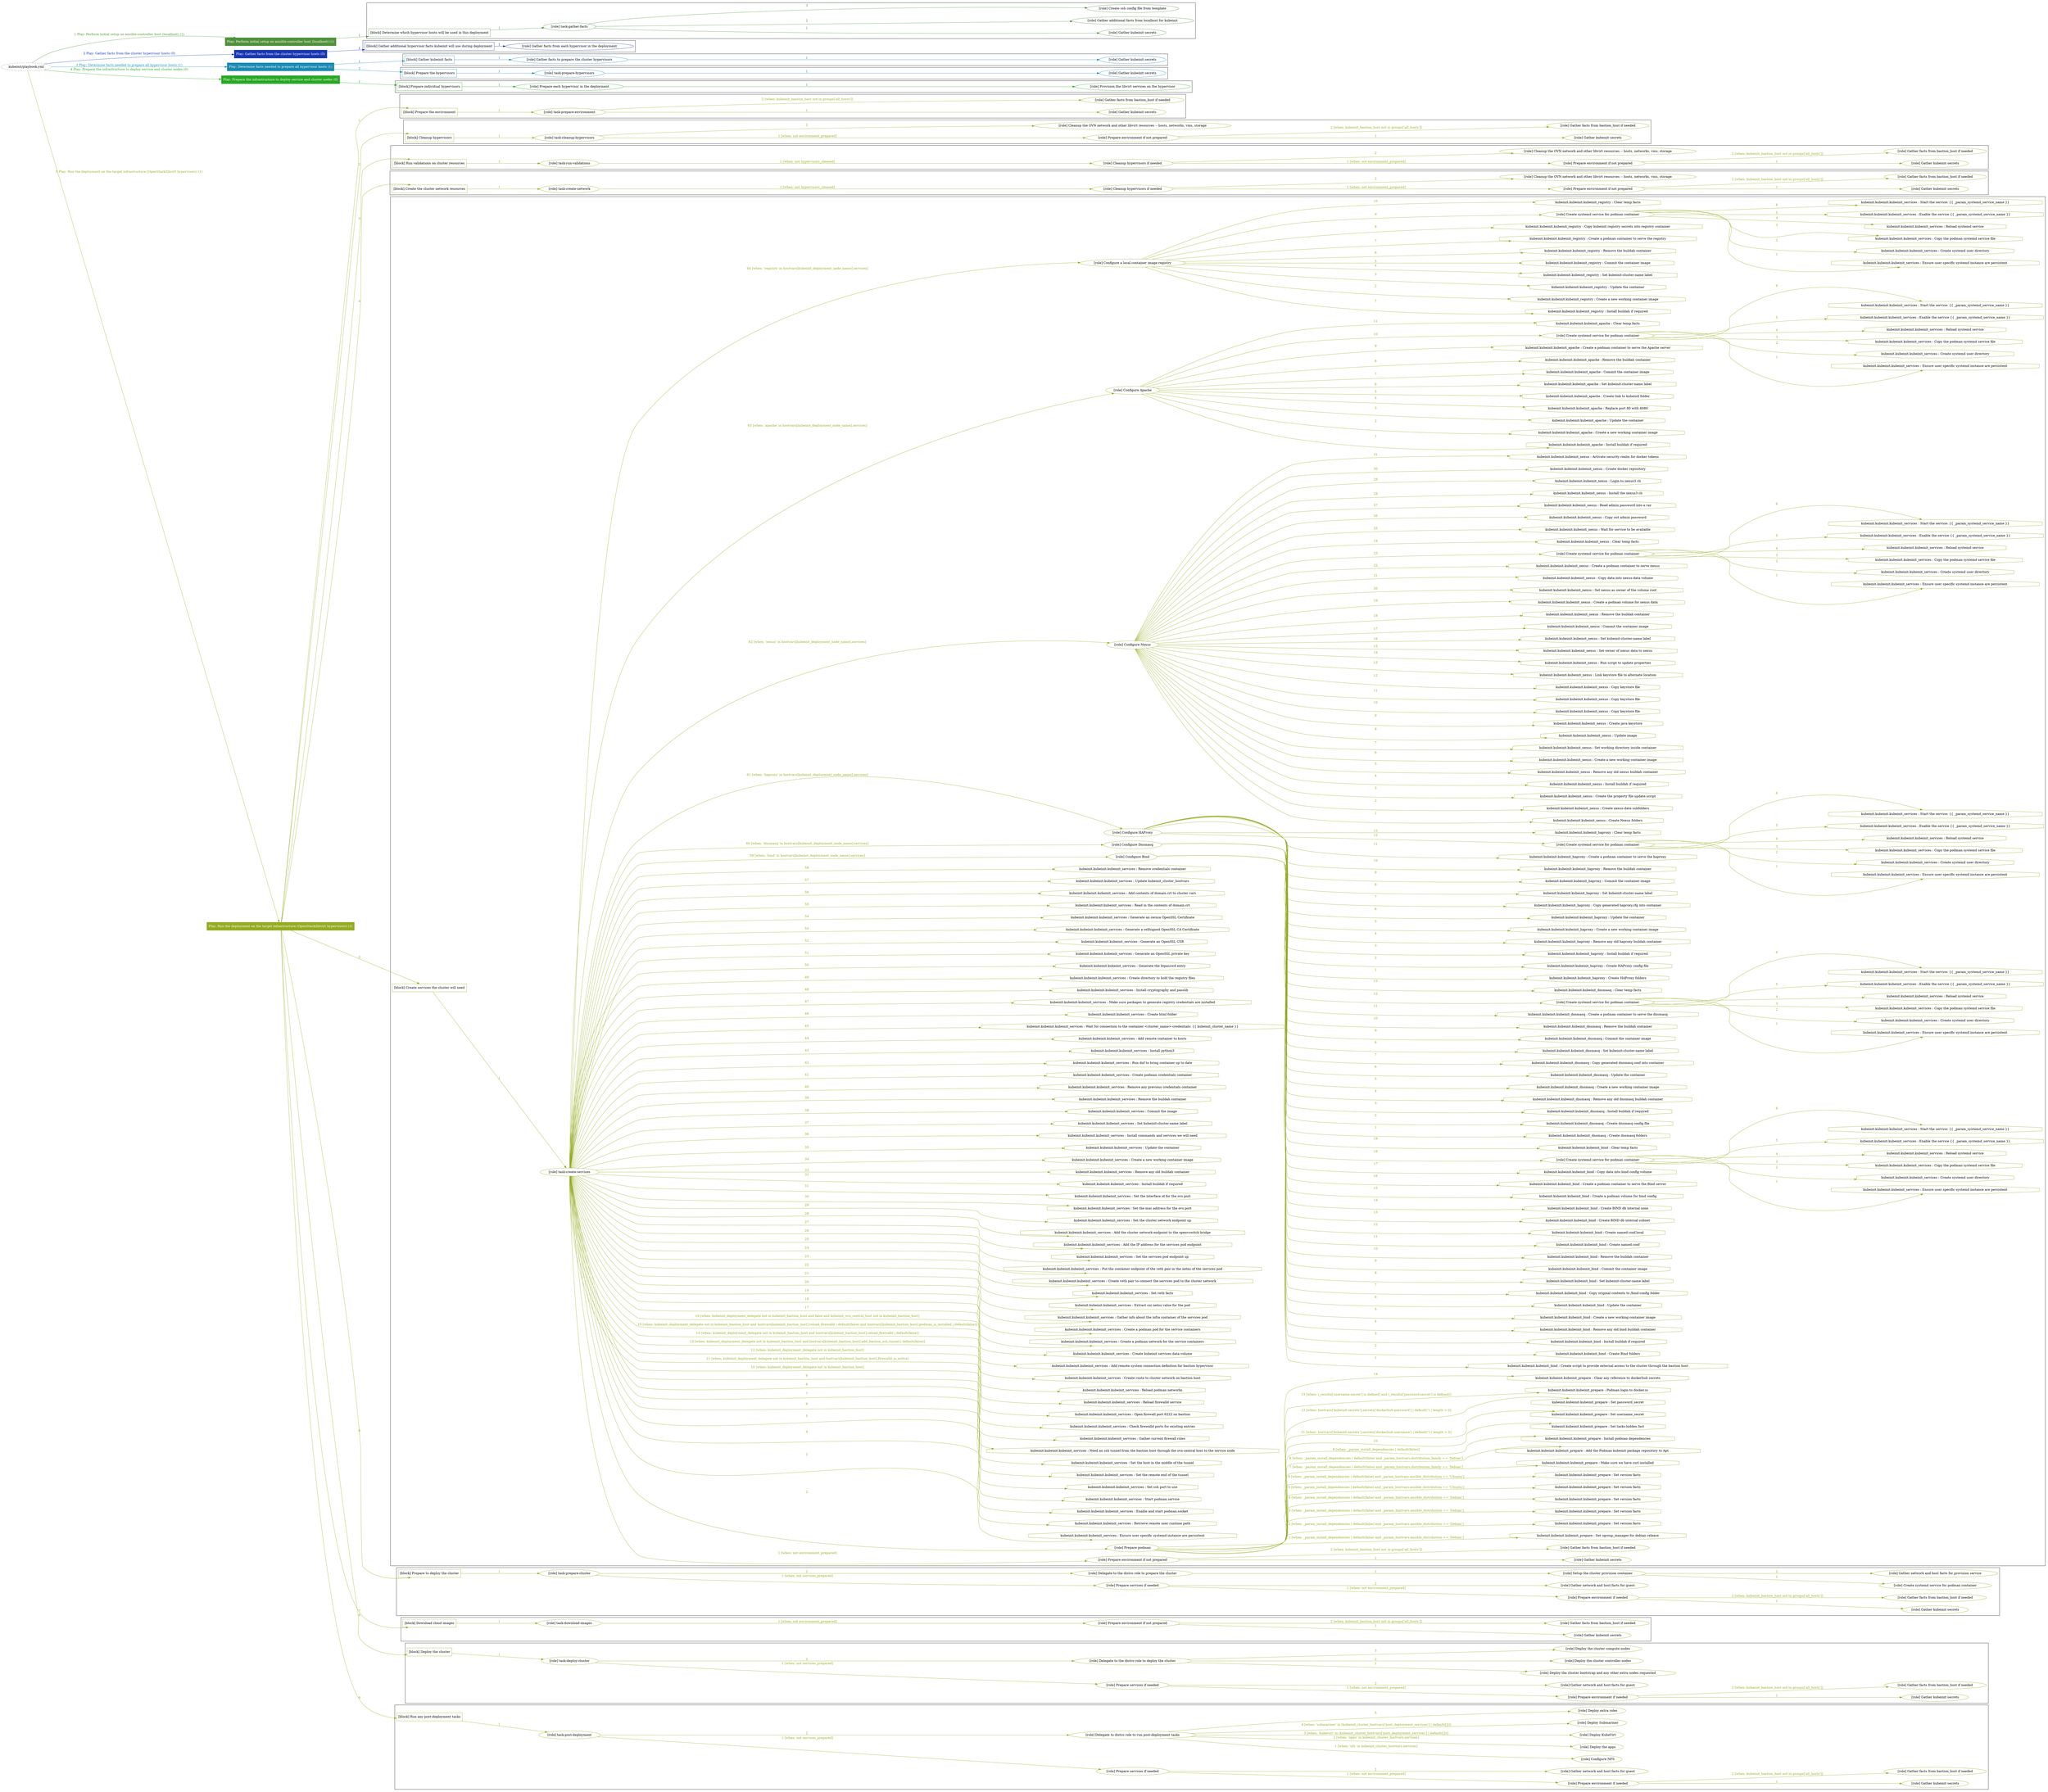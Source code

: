 digraph {
	graph [concentrate=true ordering=in rankdir=LR ratio=fill]
	edge [esep=5 sep=10]
	"kubeinit/playbook.yml" [URL="/home/runner/work/kubeinit/kubeinit/kubeinit/playbook.yml" id=playbook_a8c3e23f style=dotted]
	"kubeinit/playbook.yml" -> play_5c6ad433 [label="1 Play: Perform initial setup on ansible-controller host (localhost) (1)" color="#50913b" fontcolor="#50913b" id=edge_play_5c6ad433 labeltooltip="1 Play: Perform initial setup on ansible-controller host (localhost) (1)" tooltip="1 Play: Perform initial setup on ansible-controller host (localhost) (1)"]
	subgraph "Play: Perform initial setup on ansible-controller host (localhost) (1)" {
		play_5c6ad433 [label="Play: Perform initial setup on ansible-controller host (localhost) (1)" URL="/home/runner/work/kubeinit/kubeinit/kubeinit/playbook.yml" color="#50913b" fontcolor="#ffffff" id=play_5c6ad433 shape=box style=filled tooltip=localhost]
		play_5c6ad433 -> block_05b63450 [label=1 color="#50913b" fontcolor="#50913b" id=edge_block_05b63450 labeltooltip=1 tooltip=1]
		subgraph cluster_block_05b63450 {
			block_05b63450 [label="[block] Determine which hypervisor hosts will be used in this deployment" URL="/home/runner/work/kubeinit/kubeinit/kubeinit/playbook.yml" color="#50913b" id=block_05b63450 labeltooltip="Determine which hypervisor hosts will be used in this deployment" shape=box tooltip="Determine which hypervisor hosts will be used in this deployment"]
			block_05b63450 -> role_abef6fe3 [label="1 " color="#50913b" fontcolor="#50913b" id=edge_role_abef6fe3 labeltooltip="1 " tooltip="1 "]
			subgraph "task-gather-facts" {
				role_abef6fe3 [label="[role] task-gather-facts" URL="/home/runner/work/kubeinit/kubeinit/kubeinit/playbook.yml" color="#50913b" id=role_abef6fe3 tooltip="task-gather-facts"]
				role_abef6fe3 -> role_5075cd01 [label="1 " color="#50913b" fontcolor="#50913b" id=edge_role_5075cd01 labeltooltip="1 " tooltip="1 "]
				subgraph "Gather kubeinit secrets" {
					role_5075cd01 [label="[role] Gather kubeinit secrets" URL="/home/runner/.ansible/collections/ansible_collections/kubeinit/kubeinit/roles/kubeinit_prepare/tasks/build_hypervisors_group.yml" color="#50913b" id=role_5075cd01 tooltip="Gather kubeinit secrets"]
				}
				role_abef6fe3 -> role_da258e3f [label="2 " color="#50913b" fontcolor="#50913b" id=edge_role_da258e3f labeltooltip="2 " tooltip="2 "]
				subgraph "Gather additional facts from localhost for kubeinit" {
					role_da258e3f [label="[role] Gather additional facts from localhost for kubeinit" URL="/home/runner/.ansible/collections/ansible_collections/kubeinit/kubeinit/roles/kubeinit_prepare/tasks/build_hypervisors_group.yml" color="#50913b" id=role_da258e3f tooltip="Gather additional facts from localhost for kubeinit"]
				}
				role_abef6fe3 -> role_f764069f [label="3 " color="#50913b" fontcolor="#50913b" id=edge_role_f764069f labeltooltip="3 " tooltip="3 "]
				subgraph "Create ssh config file from template" {
					role_f764069f [label="[role] Create ssh config file from template" URL="/home/runner/.ansible/collections/ansible_collections/kubeinit/kubeinit/roles/kubeinit_prepare/tasks/build_hypervisors_group.yml" color="#50913b" id=role_f764069f tooltip="Create ssh config file from template"]
				}
			}
		}
	}
	"kubeinit/playbook.yml" -> play_be3434c6 [label="2 Play: Gather facts from the cluster hypervisor hosts (0)" color="#1837b4" fontcolor="#1837b4" id=edge_play_be3434c6 labeltooltip="2 Play: Gather facts from the cluster hypervisor hosts (0)" tooltip="2 Play: Gather facts from the cluster hypervisor hosts (0)"]
	subgraph "Play: Gather facts from the cluster hypervisor hosts (0)" {
		play_be3434c6 [label="Play: Gather facts from the cluster hypervisor hosts (0)" URL="/home/runner/work/kubeinit/kubeinit/kubeinit/playbook.yml" color="#1837b4" fontcolor="#ffffff" id=play_be3434c6 shape=box style=filled tooltip="Play: Gather facts from the cluster hypervisor hosts (0)"]
		play_be3434c6 -> block_bdd5904f [label=1 color="#1837b4" fontcolor="#1837b4" id=edge_block_bdd5904f labeltooltip=1 tooltip=1]
		subgraph cluster_block_bdd5904f {
			block_bdd5904f [label="[block] Gather additional hypervisor facts kubeinit will use during deployment" URL="/home/runner/work/kubeinit/kubeinit/kubeinit/playbook.yml" color="#1837b4" id=block_bdd5904f labeltooltip="Gather additional hypervisor facts kubeinit will use during deployment" shape=box tooltip="Gather additional hypervisor facts kubeinit will use during deployment"]
			block_bdd5904f -> role_67a1ddb0 [label="1 " color="#1837b4" fontcolor="#1837b4" id=edge_role_67a1ddb0 labeltooltip="1 " tooltip="1 "]
			subgraph "Gather facts from each hypervisor in the deployment" {
				role_67a1ddb0 [label="[role] Gather facts from each hypervisor in the deployment" URL="/home/runner/work/kubeinit/kubeinit/kubeinit/playbook.yml" color="#1837b4" id=role_67a1ddb0 tooltip="Gather facts from each hypervisor in the deployment"]
			}
		}
	}
	"kubeinit/playbook.yml" -> play_a0b93cd1 [label="3 Play: Determine facts needed to prepare all hypervisor hosts (1)" color="#198ab3" fontcolor="#198ab3" id=edge_play_a0b93cd1 labeltooltip="3 Play: Determine facts needed to prepare all hypervisor hosts (1)" tooltip="3 Play: Determine facts needed to prepare all hypervisor hosts (1)"]
	subgraph "Play: Determine facts needed to prepare all hypervisor hosts (1)" {
		play_a0b93cd1 [label="Play: Determine facts needed to prepare all hypervisor hosts (1)" URL="/home/runner/work/kubeinit/kubeinit/kubeinit/playbook.yml" color="#198ab3" fontcolor="#ffffff" id=play_a0b93cd1 shape=box style=filled tooltip=localhost]
		play_a0b93cd1 -> block_047fdcb0 [label=1 color="#198ab3" fontcolor="#198ab3" id=edge_block_047fdcb0 labeltooltip=1 tooltip=1]
		subgraph cluster_block_047fdcb0 {
			block_047fdcb0 [label="[block] Gather kubeinit facts" URL="/home/runner/work/kubeinit/kubeinit/kubeinit/playbook.yml" color="#198ab3" id=block_047fdcb0 labeltooltip="Gather kubeinit facts" shape=box tooltip="Gather kubeinit facts"]
			block_047fdcb0 -> role_1706e9e3 [label="1 " color="#198ab3" fontcolor="#198ab3" id=edge_role_1706e9e3 labeltooltip="1 " tooltip="1 "]
			subgraph "Gather facts to prepare the cluster hypervisors" {
				role_1706e9e3 [label="[role] Gather facts to prepare the cluster hypervisors" URL="/home/runner/work/kubeinit/kubeinit/kubeinit/playbook.yml" color="#198ab3" id=role_1706e9e3 tooltip="Gather facts to prepare the cluster hypervisors"]
				role_1706e9e3 -> role_2c87a465 [label="1 " color="#198ab3" fontcolor="#198ab3" id=edge_role_2c87a465 labeltooltip="1 " tooltip="1 "]
				subgraph "Gather kubeinit secrets" {
					role_2c87a465 [label="[role] Gather kubeinit secrets" URL="/home/runner/.ansible/collections/ansible_collections/kubeinit/kubeinit/roles/kubeinit_prepare/tasks/gather_kubeinit_facts.yml" color="#198ab3" id=role_2c87a465 tooltip="Gather kubeinit secrets"]
				}
			}
		}
		play_a0b93cd1 -> block_e28df9db [label=2 color="#198ab3" fontcolor="#198ab3" id=edge_block_e28df9db labeltooltip=2 tooltip=2]
		subgraph cluster_block_e28df9db {
			block_e28df9db [label="[block] Prepare the hypervisors" URL="/home/runner/work/kubeinit/kubeinit/kubeinit/playbook.yml" color="#198ab3" id=block_e28df9db labeltooltip="Prepare the hypervisors" shape=box tooltip="Prepare the hypervisors"]
			block_e28df9db -> role_65733b43 [label="1 " color="#198ab3" fontcolor="#198ab3" id=edge_role_65733b43 labeltooltip="1 " tooltip="1 "]
			subgraph "task-prepare-hypervisors" {
				role_65733b43 [label="[role] task-prepare-hypervisors" URL="/home/runner/work/kubeinit/kubeinit/kubeinit/playbook.yml" color="#198ab3" id=role_65733b43 tooltip="task-prepare-hypervisors"]
				role_65733b43 -> role_ef06e015 [label="1 " color="#198ab3" fontcolor="#198ab3" id=edge_role_ef06e015 labeltooltip="1 " tooltip="1 "]
				subgraph "Gather kubeinit secrets" {
					role_ef06e015 [label="[role] Gather kubeinit secrets" URL="/home/runner/.ansible/collections/ansible_collections/kubeinit/kubeinit/roles/kubeinit_prepare/tasks/gather_kubeinit_facts.yml" color="#198ab3" id=role_ef06e015 tooltip="Gather kubeinit secrets"]
				}
			}
		}
	}
	"kubeinit/playbook.yml" -> play_36274363 [label="4 Play: Prepare the infrastructure to deploy service and cluster nodes (0)" color="#27a824" fontcolor="#27a824" id=edge_play_36274363 labeltooltip="4 Play: Prepare the infrastructure to deploy service and cluster nodes (0)" tooltip="4 Play: Prepare the infrastructure to deploy service and cluster nodes (0)"]
	subgraph "Play: Prepare the infrastructure to deploy service and cluster nodes (0)" {
		play_36274363 [label="Play: Prepare the infrastructure to deploy service and cluster nodes (0)" URL="/home/runner/work/kubeinit/kubeinit/kubeinit/playbook.yml" color="#27a824" fontcolor="#ffffff" id=play_36274363 shape=box style=filled tooltip="Play: Prepare the infrastructure to deploy service and cluster nodes (0)"]
		play_36274363 -> block_a89a3174 [label=1 color="#27a824" fontcolor="#27a824" id=edge_block_a89a3174 labeltooltip=1 tooltip=1]
		subgraph cluster_block_a89a3174 {
			block_a89a3174 [label="[block] Prepare individual hypervisors" URL="/home/runner/work/kubeinit/kubeinit/kubeinit/playbook.yml" color="#27a824" id=block_a89a3174 labeltooltip="Prepare individual hypervisors" shape=box tooltip="Prepare individual hypervisors"]
			block_a89a3174 -> role_18035e4e [label="1 " color="#27a824" fontcolor="#27a824" id=edge_role_18035e4e labeltooltip="1 " tooltip="1 "]
			subgraph "Prepare each hypervisor in the deployment" {
				role_18035e4e [label="[role] Prepare each hypervisor in the deployment" URL="/home/runner/work/kubeinit/kubeinit/kubeinit/playbook.yml" color="#27a824" id=role_18035e4e tooltip="Prepare each hypervisor in the deployment"]
				role_18035e4e -> role_dec91648 [label="1 " color="#27a824" fontcolor="#27a824" id=edge_role_dec91648 labeltooltip="1 " tooltip="1 "]
				subgraph "Provision the libvirt services on the hypervisor" {
					role_dec91648 [label="[role] Provision the libvirt services on the hypervisor" URL="/home/runner/.ansible/collections/ansible_collections/kubeinit/kubeinit/roles/kubeinit_prepare/tasks/prepare_hypervisor.yml" color="#27a824" id=role_dec91648 tooltip="Provision the libvirt services on the hypervisor"]
				}
			}
		}
	}
	"kubeinit/playbook.yml" -> play_e1fc8206 [label="5 Play: Run the deployment on the target infrastructure (OpenStack/libvirt hypervisors) (1)" color="#95ab21" fontcolor="#95ab21" id=edge_play_e1fc8206 labeltooltip="5 Play: Run the deployment on the target infrastructure (OpenStack/libvirt hypervisors) (1)" tooltip="5 Play: Run the deployment on the target infrastructure (OpenStack/libvirt hypervisors) (1)"]
	subgraph "Play: Run the deployment on the target infrastructure (OpenStack/libvirt hypervisors) (1)" {
		play_e1fc8206 [label="Play: Run the deployment on the target infrastructure (OpenStack/libvirt hypervisors) (1)" URL="/home/runner/work/kubeinit/kubeinit/kubeinit/playbook.yml" color="#95ab21" fontcolor="#ffffff" id=play_e1fc8206 shape=box style=filled tooltip=localhost]
		play_e1fc8206 -> block_e1053a2d [label=1 color="#95ab21" fontcolor="#95ab21" id=edge_block_e1053a2d labeltooltip=1 tooltip=1]
		subgraph cluster_block_e1053a2d {
			block_e1053a2d [label="[block] Prepare the environment" URL="/home/runner/work/kubeinit/kubeinit/kubeinit/playbook.yml" color="#95ab21" id=block_e1053a2d labeltooltip="Prepare the environment" shape=box tooltip="Prepare the environment"]
			block_e1053a2d -> role_e489f533 [label="1 " color="#95ab21" fontcolor="#95ab21" id=edge_role_e489f533 labeltooltip="1 " tooltip="1 "]
			subgraph "task-prepare-environment" {
				role_e489f533 [label="[role] task-prepare-environment" URL="/home/runner/work/kubeinit/kubeinit/kubeinit/playbook.yml" color="#95ab21" id=role_e489f533 tooltip="task-prepare-environment"]
				role_e489f533 -> role_e1eb5dbb [label="1 " color="#95ab21" fontcolor="#95ab21" id=edge_role_e1eb5dbb labeltooltip="1 " tooltip="1 "]
				subgraph "Gather kubeinit secrets" {
					role_e1eb5dbb [label="[role] Gather kubeinit secrets" URL="/home/runner/.ansible/collections/ansible_collections/kubeinit/kubeinit/roles/kubeinit_prepare/tasks/gather_kubeinit_facts.yml" color="#95ab21" id=role_e1eb5dbb tooltip="Gather kubeinit secrets"]
				}
				role_e489f533 -> role_7bf1d961 [label="2 [when: kubeinit_bastion_host not in groups['all_hosts']]" color="#95ab21" fontcolor="#95ab21" id=edge_role_7bf1d961 labeltooltip="2 [when: kubeinit_bastion_host not in groups['all_hosts']]" tooltip="2 [when: kubeinit_bastion_host not in groups['all_hosts']]"]
				subgraph "Gather facts from bastion_host if needed" {
					role_7bf1d961 [label="[role] Gather facts from bastion_host if needed" URL="/home/runner/.ansible/collections/ansible_collections/kubeinit/kubeinit/roles/kubeinit_prepare/tasks/main.yml" color="#95ab21" id=role_7bf1d961 tooltip="Gather facts from bastion_host if needed"]
				}
			}
		}
		play_e1fc8206 -> block_c6429499 [label=2 color="#95ab21" fontcolor="#95ab21" id=edge_block_c6429499 labeltooltip=2 tooltip=2]
		subgraph cluster_block_c6429499 {
			block_c6429499 [label="[block] Cleanup hypervisors" URL="/home/runner/work/kubeinit/kubeinit/kubeinit/playbook.yml" color="#95ab21" id=block_c6429499 labeltooltip="Cleanup hypervisors" shape=box tooltip="Cleanup hypervisors"]
			block_c6429499 -> role_d3d38d4a [label="1 " color="#95ab21" fontcolor="#95ab21" id=edge_role_d3d38d4a labeltooltip="1 " tooltip="1 "]
			subgraph "task-cleanup-hypervisors" {
				role_d3d38d4a [label="[role] task-cleanup-hypervisors" URL="/home/runner/work/kubeinit/kubeinit/kubeinit/playbook.yml" color="#95ab21" id=role_d3d38d4a tooltip="task-cleanup-hypervisors"]
				role_d3d38d4a -> role_36324d22 [label="1 [when: not environment_prepared]" color="#95ab21" fontcolor="#95ab21" id=edge_role_36324d22 labeltooltip="1 [when: not environment_prepared]" tooltip="1 [when: not environment_prepared]"]
				subgraph "Prepare environment if not prepared" {
					role_36324d22 [label="[role] Prepare environment if not prepared" URL="/home/runner/.ansible/collections/ansible_collections/kubeinit/kubeinit/roles/kubeinit_libvirt/tasks/cleanup_hypervisors.yml" color="#95ab21" id=role_36324d22 tooltip="Prepare environment if not prepared"]
					role_36324d22 -> role_de256ea8 [label="1 " color="#95ab21" fontcolor="#95ab21" id=edge_role_de256ea8 labeltooltip="1 " tooltip="1 "]
					subgraph "Gather kubeinit secrets" {
						role_de256ea8 [label="[role] Gather kubeinit secrets" URL="/home/runner/.ansible/collections/ansible_collections/kubeinit/kubeinit/roles/kubeinit_prepare/tasks/gather_kubeinit_facts.yml" color="#95ab21" id=role_de256ea8 tooltip="Gather kubeinit secrets"]
					}
					role_36324d22 -> role_edad1fb1 [label="2 [when: kubeinit_bastion_host not in groups['all_hosts']]" color="#95ab21" fontcolor="#95ab21" id=edge_role_edad1fb1 labeltooltip="2 [when: kubeinit_bastion_host not in groups['all_hosts']]" tooltip="2 [when: kubeinit_bastion_host not in groups['all_hosts']]"]
					subgraph "Gather facts from bastion_host if needed" {
						role_edad1fb1 [label="[role] Gather facts from bastion_host if needed" URL="/home/runner/.ansible/collections/ansible_collections/kubeinit/kubeinit/roles/kubeinit_prepare/tasks/main.yml" color="#95ab21" id=role_edad1fb1 tooltip="Gather facts from bastion_host if needed"]
					}
				}
				role_d3d38d4a -> role_0a5b088e [label="2 " color="#95ab21" fontcolor="#95ab21" id=edge_role_0a5b088e labeltooltip="2 " tooltip="2 "]
				subgraph "Cleanup the OVN network and other libvirt resources -- hosts, networks, vms, storage" {
					role_0a5b088e [label="[role] Cleanup the OVN network and other libvirt resources -- hosts, networks, vms, storage" URL="/home/runner/.ansible/collections/ansible_collections/kubeinit/kubeinit/roles/kubeinit_libvirt/tasks/cleanup_hypervisors.yml" color="#95ab21" id=role_0a5b088e tooltip="Cleanup the OVN network and other libvirt resources -- hosts, networks, vms, storage"]
				}
			}
		}
		play_e1fc8206 -> block_90822292 [label=3 color="#95ab21" fontcolor="#95ab21" id=edge_block_90822292 labeltooltip=3 tooltip=3]
		subgraph cluster_block_90822292 {
			block_90822292 [label="[block] Run validations on cluster resources" URL="/home/runner/work/kubeinit/kubeinit/kubeinit/playbook.yml" color="#95ab21" id=block_90822292 labeltooltip="Run validations on cluster resources" shape=box tooltip="Run validations on cluster resources"]
			block_90822292 -> role_00cdcf5f [label="1 " color="#95ab21" fontcolor="#95ab21" id=edge_role_00cdcf5f labeltooltip="1 " tooltip="1 "]
			subgraph "task-run-validations" {
				role_00cdcf5f [label="[role] task-run-validations" URL="/home/runner/work/kubeinit/kubeinit/kubeinit/playbook.yml" color="#95ab21" id=role_00cdcf5f tooltip="task-run-validations"]
				role_00cdcf5f -> role_ed26738d [label="1 [when: not hypervisors_cleaned]" color="#95ab21" fontcolor="#95ab21" id=edge_role_ed26738d labeltooltip="1 [when: not hypervisors_cleaned]" tooltip="1 [when: not hypervisors_cleaned]"]
				subgraph "Cleanup hypervisors if needed" {
					role_ed26738d [label="[role] Cleanup hypervisors if needed" URL="/home/runner/.ansible/collections/ansible_collections/kubeinit/kubeinit/roles/kubeinit_validations/tasks/main.yml" color="#95ab21" id=role_ed26738d tooltip="Cleanup hypervisors if needed"]
					role_ed26738d -> role_3cda5714 [label="1 [when: not environment_prepared]" color="#95ab21" fontcolor="#95ab21" id=edge_role_3cda5714 labeltooltip="1 [when: not environment_prepared]" tooltip="1 [when: not environment_prepared]"]
					subgraph "Prepare environment if not prepared" {
						role_3cda5714 [label="[role] Prepare environment if not prepared" URL="/home/runner/.ansible/collections/ansible_collections/kubeinit/kubeinit/roles/kubeinit_libvirt/tasks/cleanup_hypervisors.yml" color="#95ab21" id=role_3cda5714 tooltip="Prepare environment if not prepared"]
						role_3cda5714 -> role_e1a7b357 [label="1 " color="#95ab21" fontcolor="#95ab21" id=edge_role_e1a7b357 labeltooltip="1 " tooltip="1 "]
						subgraph "Gather kubeinit secrets" {
							role_e1a7b357 [label="[role] Gather kubeinit secrets" URL="/home/runner/.ansible/collections/ansible_collections/kubeinit/kubeinit/roles/kubeinit_prepare/tasks/gather_kubeinit_facts.yml" color="#95ab21" id=role_e1a7b357 tooltip="Gather kubeinit secrets"]
						}
						role_3cda5714 -> role_12296a75 [label="2 [when: kubeinit_bastion_host not in groups['all_hosts']]" color="#95ab21" fontcolor="#95ab21" id=edge_role_12296a75 labeltooltip="2 [when: kubeinit_bastion_host not in groups['all_hosts']]" tooltip="2 [when: kubeinit_bastion_host not in groups['all_hosts']]"]
						subgraph "Gather facts from bastion_host if needed" {
							role_12296a75 [label="[role] Gather facts from bastion_host if needed" URL="/home/runner/.ansible/collections/ansible_collections/kubeinit/kubeinit/roles/kubeinit_prepare/tasks/main.yml" color="#95ab21" id=role_12296a75 tooltip="Gather facts from bastion_host if needed"]
						}
					}
					role_ed26738d -> role_42f6b623 [label="2 " color="#95ab21" fontcolor="#95ab21" id=edge_role_42f6b623 labeltooltip="2 " tooltip="2 "]
					subgraph "Cleanup the OVN network and other libvirt resources -- hosts, networks, vms, storage" {
						role_42f6b623 [label="[role] Cleanup the OVN network and other libvirt resources -- hosts, networks, vms, storage" URL="/home/runner/.ansible/collections/ansible_collections/kubeinit/kubeinit/roles/kubeinit_libvirt/tasks/cleanup_hypervisors.yml" color="#95ab21" id=role_42f6b623 tooltip="Cleanup the OVN network and other libvirt resources -- hosts, networks, vms, storage"]
					}
				}
			}
		}
		play_e1fc8206 -> block_043eb06b [label=4 color="#95ab21" fontcolor="#95ab21" id=edge_block_043eb06b labeltooltip=4 tooltip=4]
		subgraph cluster_block_043eb06b {
			block_043eb06b [label="[block] Create the cluster network resources" URL="/home/runner/work/kubeinit/kubeinit/kubeinit/playbook.yml" color="#95ab21" id=block_043eb06b labeltooltip="Create the cluster network resources" shape=box tooltip="Create the cluster network resources"]
			block_043eb06b -> role_1be0277a [label="1 " color="#95ab21" fontcolor="#95ab21" id=edge_role_1be0277a labeltooltip="1 " tooltip="1 "]
			subgraph "task-create-network" {
				role_1be0277a [label="[role] task-create-network" URL="/home/runner/work/kubeinit/kubeinit/kubeinit/playbook.yml" color="#95ab21" id=role_1be0277a tooltip="task-create-network"]
				role_1be0277a -> role_2e773edb [label="1 [when: not hypervisors_cleaned]" color="#95ab21" fontcolor="#95ab21" id=edge_role_2e773edb labeltooltip="1 [when: not hypervisors_cleaned]" tooltip="1 [when: not hypervisors_cleaned]"]
				subgraph "Cleanup hypervisors if needed" {
					role_2e773edb [label="[role] Cleanup hypervisors if needed" URL="/home/runner/.ansible/collections/ansible_collections/kubeinit/kubeinit/roles/kubeinit_libvirt/tasks/create_network.yml" color="#95ab21" id=role_2e773edb tooltip="Cleanup hypervisors if needed"]
					role_2e773edb -> role_ebe02303 [label="1 [when: not environment_prepared]" color="#95ab21" fontcolor="#95ab21" id=edge_role_ebe02303 labeltooltip="1 [when: not environment_prepared]" tooltip="1 [when: not environment_prepared]"]
					subgraph "Prepare environment if not prepared" {
						role_ebe02303 [label="[role] Prepare environment if not prepared" URL="/home/runner/.ansible/collections/ansible_collections/kubeinit/kubeinit/roles/kubeinit_libvirt/tasks/cleanup_hypervisors.yml" color="#95ab21" id=role_ebe02303 tooltip="Prepare environment if not prepared"]
						role_ebe02303 -> role_11b4c2a6 [label="1 " color="#95ab21" fontcolor="#95ab21" id=edge_role_11b4c2a6 labeltooltip="1 " tooltip="1 "]
						subgraph "Gather kubeinit secrets" {
							role_11b4c2a6 [label="[role] Gather kubeinit secrets" URL="/home/runner/.ansible/collections/ansible_collections/kubeinit/kubeinit/roles/kubeinit_prepare/tasks/gather_kubeinit_facts.yml" color="#95ab21" id=role_11b4c2a6 tooltip="Gather kubeinit secrets"]
						}
						role_ebe02303 -> role_3980c0a3 [label="2 [when: kubeinit_bastion_host not in groups['all_hosts']]" color="#95ab21" fontcolor="#95ab21" id=edge_role_3980c0a3 labeltooltip="2 [when: kubeinit_bastion_host not in groups['all_hosts']]" tooltip="2 [when: kubeinit_bastion_host not in groups['all_hosts']]"]
						subgraph "Gather facts from bastion_host if needed" {
							role_3980c0a3 [label="[role] Gather facts from bastion_host if needed" URL="/home/runner/.ansible/collections/ansible_collections/kubeinit/kubeinit/roles/kubeinit_prepare/tasks/main.yml" color="#95ab21" id=role_3980c0a3 tooltip="Gather facts from bastion_host if needed"]
						}
					}
					role_2e773edb -> role_79469ced [label="2 " color="#95ab21" fontcolor="#95ab21" id=edge_role_79469ced labeltooltip="2 " tooltip="2 "]
					subgraph "Cleanup the OVN network and other libvirt resources -- hosts, networks, vms, storage" {
						role_79469ced [label="[role] Cleanup the OVN network and other libvirt resources -- hosts, networks, vms, storage" URL="/home/runner/.ansible/collections/ansible_collections/kubeinit/kubeinit/roles/kubeinit_libvirt/tasks/cleanup_hypervisors.yml" color="#95ab21" id=role_79469ced tooltip="Cleanup the OVN network and other libvirt resources -- hosts, networks, vms, storage"]
					}
				}
			}
		}
		play_e1fc8206 -> block_b70e06e5 [label=5 color="#95ab21" fontcolor="#95ab21" id=edge_block_b70e06e5 labeltooltip=5 tooltip=5]
		subgraph cluster_block_b70e06e5 {
			block_b70e06e5 [label="[block] Create services the cluster will need" URL="/home/runner/work/kubeinit/kubeinit/kubeinit/playbook.yml" color="#95ab21" id=block_b70e06e5 labeltooltip="Create services the cluster will need" shape=box tooltip="Create services the cluster will need"]
			block_b70e06e5 -> role_3db97496 [label="1 " color="#95ab21" fontcolor="#95ab21" id=edge_role_3db97496 labeltooltip="1 " tooltip="1 "]
			subgraph "task-create-services" {
				role_3db97496 [label="[role] task-create-services" URL="/home/runner/work/kubeinit/kubeinit/kubeinit/playbook.yml" color="#95ab21" id=role_3db97496 tooltip="task-create-services"]
				role_3db97496 -> role_4c612f72 [label="1 [when: not environment_prepared]" color="#95ab21" fontcolor="#95ab21" id=edge_role_4c612f72 labeltooltip="1 [when: not environment_prepared]" tooltip="1 [when: not environment_prepared]"]
				subgraph "Prepare environment if not prepared" {
					role_4c612f72 [label="[role] Prepare environment if not prepared" URL="/home/runner/.ansible/collections/ansible_collections/kubeinit/kubeinit/roles/kubeinit_services/tasks/main.yml" color="#95ab21" id=role_4c612f72 tooltip="Prepare environment if not prepared"]
					role_4c612f72 -> role_0929e06e [label="1 " color="#95ab21" fontcolor="#95ab21" id=edge_role_0929e06e labeltooltip="1 " tooltip="1 "]
					subgraph "Gather kubeinit secrets" {
						role_0929e06e [label="[role] Gather kubeinit secrets" URL="/home/runner/.ansible/collections/ansible_collections/kubeinit/kubeinit/roles/kubeinit_prepare/tasks/gather_kubeinit_facts.yml" color="#95ab21" id=role_0929e06e tooltip="Gather kubeinit secrets"]
					}
					role_4c612f72 -> role_e11e45f3 [label="2 [when: kubeinit_bastion_host not in groups['all_hosts']]" color="#95ab21" fontcolor="#95ab21" id=edge_role_e11e45f3 labeltooltip="2 [when: kubeinit_bastion_host not in groups['all_hosts']]" tooltip="2 [when: kubeinit_bastion_host not in groups['all_hosts']]"]
					subgraph "Gather facts from bastion_host if needed" {
						role_e11e45f3 [label="[role] Gather facts from bastion_host if needed" URL="/home/runner/.ansible/collections/ansible_collections/kubeinit/kubeinit/roles/kubeinit_prepare/tasks/main.yml" color="#95ab21" id=role_e11e45f3 tooltip="Gather facts from bastion_host if needed"]
					}
				}
				role_3db97496 -> role_881a91d9 [label="2 " color="#95ab21" fontcolor="#95ab21" id=edge_role_881a91d9 labeltooltip="2 " tooltip="2 "]
				subgraph "Prepare podman" {
					role_881a91d9 [label="[role] Prepare podman" URL="/home/runner/.ansible/collections/ansible_collections/kubeinit/kubeinit/roles/kubeinit_services/tasks/00_create_service_pod.yml" color="#95ab21" id=role_881a91d9 tooltip="Prepare podman"]
					task_10ed62fa [label="kubeinit.kubeinit.kubeinit_prepare : Set cgroup_manager for debian release" URL="/home/runner/.ansible/collections/ansible_collections/kubeinit/kubeinit/roles/kubeinit_prepare/tasks/prepare_podman.yml" color="#95ab21" id=task_10ed62fa shape=octagon tooltip="kubeinit.kubeinit.kubeinit_prepare : Set cgroup_manager for debian release"]
					role_881a91d9 -> task_10ed62fa [label="1 [when: _param_install_dependencies | default(false) and _param_hostvars.ansible_distribution == 'Debian']" color="#95ab21" fontcolor="#95ab21" id=edge_task_10ed62fa labeltooltip="1 [when: _param_install_dependencies | default(false) and _param_hostvars.ansible_distribution == 'Debian']" tooltip="1 [when: _param_install_dependencies | default(false) and _param_hostvars.ansible_distribution == 'Debian']"]
					task_676c05f4 [label="kubeinit.kubeinit.kubeinit_prepare : Set version facts" URL="/home/runner/.ansible/collections/ansible_collections/kubeinit/kubeinit/roles/kubeinit_prepare/tasks/prepare_podman.yml" color="#95ab21" id=task_676c05f4 shape=octagon tooltip="kubeinit.kubeinit.kubeinit_prepare : Set version facts"]
					role_881a91d9 -> task_676c05f4 [label="2 [when: _param_install_dependencies | default(false) and _param_hostvars.ansible_distribution == 'Debian']" color="#95ab21" fontcolor="#95ab21" id=edge_task_676c05f4 labeltooltip="2 [when: _param_install_dependencies | default(false) and _param_hostvars.ansible_distribution == 'Debian']" tooltip="2 [when: _param_install_dependencies | default(false) and _param_hostvars.ansible_distribution == 'Debian']"]
					task_17886447 [label="kubeinit.kubeinit.kubeinit_prepare : Set version facts" URL="/home/runner/.ansible/collections/ansible_collections/kubeinit/kubeinit/roles/kubeinit_prepare/tasks/prepare_podman.yml" color="#95ab21" id=task_17886447 shape=octagon tooltip="kubeinit.kubeinit.kubeinit_prepare : Set version facts"]
					role_881a91d9 -> task_17886447 [label="3 [when: _param_install_dependencies | default(false) and _param_hostvars.ansible_distribution == 'Debian']" color="#95ab21" fontcolor="#95ab21" id=edge_task_17886447 labeltooltip="3 [when: _param_install_dependencies | default(false) and _param_hostvars.ansible_distribution == 'Debian']" tooltip="3 [when: _param_install_dependencies | default(false) and _param_hostvars.ansible_distribution == 'Debian']"]
					task_ade00bd2 [label="kubeinit.kubeinit.kubeinit_prepare : Set version facts" URL="/home/runner/.ansible/collections/ansible_collections/kubeinit/kubeinit/roles/kubeinit_prepare/tasks/prepare_podman.yml" color="#95ab21" id=task_ade00bd2 shape=octagon tooltip="kubeinit.kubeinit.kubeinit_prepare : Set version facts"]
					role_881a91d9 -> task_ade00bd2 [label="4 [when: _param_install_dependencies | default(false) and _param_hostvars.ansible_distribution == 'Debian']" color="#95ab21" fontcolor="#95ab21" id=edge_task_ade00bd2 labeltooltip="4 [when: _param_install_dependencies | default(false) and _param_hostvars.ansible_distribution == 'Debian']" tooltip="4 [when: _param_install_dependencies | default(false) and _param_hostvars.ansible_distribution == 'Debian']"]
					task_ffc2e94f [label="kubeinit.kubeinit.kubeinit_prepare : Set version facts" URL="/home/runner/.ansible/collections/ansible_collections/kubeinit/kubeinit/roles/kubeinit_prepare/tasks/prepare_podman.yml" color="#95ab21" id=task_ffc2e94f shape=octagon tooltip="kubeinit.kubeinit.kubeinit_prepare : Set version facts"]
					role_881a91d9 -> task_ffc2e94f [label="5 [when: _param_install_dependencies | default(false) and _param_hostvars.ansible_distribution == 'Ubuntu']" color="#95ab21" fontcolor="#95ab21" id=edge_task_ffc2e94f labeltooltip="5 [when: _param_install_dependencies | default(false) and _param_hostvars.ansible_distribution == 'Ubuntu']" tooltip="5 [when: _param_install_dependencies | default(false) and _param_hostvars.ansible_distribution == 'Ubuntu']"]
					task_2453a61a [label="kubeinit.kubeinit.kubeinit_prepare : Set version facts" URL="/home/runner/.ansible/collections/ansible_collections/kubeinit/kubeinit/roles/kubeinit_prepare/tasks/prepare_podman.yml" color="#95ab21" id=task_2453a61a shape=octagon tooltip="kubeinit.kubeinit.kubeinit_prepare : Set version facts"]
					role_881a91d9 -> task_2453a61a [label="6 [when: _param_install_dependencies | default(false) and _param_hostvars.ansible_distribution == 'Ubuntu']" color="#95ab21" fontcolor="#95ab21" id=edge_task_2453a61a labeltooltip="6 [when: _param_install_dependencies | default(false) and _param_hostvars.ansible_distribution == 'Ubuntu']" tooltip="6 [when: _param_install_dependencies | default(false) and _param_hostvars.ansible_distribution == 'Ubuntu']"]
					task_571e47ea [label="kubeinit.kubeinit.kubeinit_prepare : Make sure we have curl installed" URL="/home/runner/.ansible/collections/ansible_collections/kubeinit/kubeinit/roles/kubeinit_prepare/tasks/prepare_podman.yml" color="#95ab21" id=task_571e47ea shape=octagon tooltip="kubeinit.kubeinit.kubeinit_prepare : Make sure we have curl installed"]
					role_881a91d9 -> task_571e47ea [label="7 [when: _param_install_dependencies | default(false) and _param_hostvars.distribution_family == 'Debian']" color="#95ab21" fontcolor="#95ab21" id=edge_task_571e47ea labeltooltip="7 [when: _param_install_dependencies | default(false) and _param_hostvars.distribution_family == 'Debian']" tooltip="7 [when: _param_install_dependencies | default(false) and _param_hostvars.distribution_family == 'Debian']"]
					task_79b4ffd3 [label="kubeinit.kubeinit.kubeinit_prepare : Add the Podman kubeinit package repository to Apt" URL="/home/runner/.ansible/collections/ansible_collections/kubeinit/kubeinit/roles/kubeinit_prepare/tasks/prepare_podman.yml" color="#95ab21" id=task_79b4ffd3 shape=octagon tooltip="kubeinit.kubeinit.kubeinit_prepare : Add the Podman kubeinit package repository to Apt"]
					role_881a91d9 -> task_79b4ffd3 [label="8 [when: _param_install_dependencies | default(false) and _param_hostvars.distribution_family == 'Debian']" color="#95ab21" fontcolor="#95ab21" id=edge_task_79b4ffd3 labeltooltip="8 [when: _param_install_dependencies | default(false) and _param_hostvars.distribution_family == 'Debian']" tooltip="8 [when: _param_install_dependencies | default(false) and _param_hostvars.distribution_family == 'Debian']"]
					task_f1dcc29c [label="kubeinit.kubeinit.kubeinit_prepare : Install podman dependencies" URL="/home/runner/.ansible/collections/ansible_collections/kubeinit/kubeinit/roles/kubeinit_prepare/tasks/prepare_podman.yml" color="#95ab21" id=task_f1dcc29c shape=octagon tooltip="kubeinit.kubeinit.kubeinit_prepare : Install podman dependencies"]
					role_881a91d9 -> task_f1dcc29c [label="9 [when: _param_install_dependencies | default(false)]" color="#95ab21" fontcolor="#95ab21" id=edge_task_f1dcc29c labeltooltip="9 [when: _param_install_dependencies | default(false)]" tooltip="9 [when: _param_install_dependencies | default(false)]"]
					task_d6e27a0b [label="kubeinit.kubeinit.kubeinit_prepare : Set tasks-hidden fact" URL="/home/runner/.ansible/collections/ansible_collections/kubeinit/kubeinit/roles/kubeinit_prepare/tasks/prepare_podman.yml" color="#95ab21" id=task_d6e27a0b shape=octagon tooltip="kubeinit.kubeinit.kubeinit_prepare : Set tasks-hidden fact"]
					role_881a91d9 -> task_d6e27a0b [label="10 " color="#95ab21" fontcolor="#95ab21" id=edge_task_d6e27a0b labeltooltip="10 " tooltip="10 "]
					task_d66611ff [label="kubeinit.kubeinit.kubeinit_prepare : Set username_secret" URL="/home/runner/.ansible/collections/ansible_collections/kubeinit/kubeinit/roles/kubeinit_prepare/tasks/prepare_podman.yml" color="#95ab21" id=task_d66611ff shape=octagon tooltip="kubeinit.kubeinit.kubeinit_prepare : Set username_secret"]
					role_881a91d9 -> task_d66611ff [label="11 [when: hostvars['kubeinit-secrets'].secrets['dockerhub-username'] | default('') | length > 0]" color="#95ab21" fontcolor="#95ab21" id=edge_task_d66611ff labeltooltip="11 [when: hostvars['kubeinit-secrets'].secrets['dockerhub-username'] | default('') | length > 0]" tooltip="11 [when: hostvars['kubeinit-secrets'].secrets['dockerhub-username'] | default('') | length > 0]"]
					task_9cb053c4 [label="kubeinit.kubeinit.kubeinit_prepare : Set password_secret" URL="/home/runner/.ansible/collections/ansible_collections/kubeinit/kubeinit/roles/kubeinit_prepare/tasks/prepare_podman.yml" color="#95ab21" id=task_9cb053c4 shape=octagon tooltip="kubeinit.kubeinit.kubeinit_prepare : Set password_secret"]
					role_881a91d9 -> task_9cb053c4 [label="12 [when: hostvars['kubeinit-secrets'].secrets['dockerhub-password'] | default('') | length > 0]" color="#95ab21" fontcolor="#95ab21" id=edge_task_9cb053c4 labeltooltip="12 [when: hostvars['kubeinit-secrets'].secrets['dockerhub-password'] | default('') | length > 0]" tooltip="12 [when: hostvars['kubeinit-secrets'].secrets['dockerhub-password'] | default('') | length > 0]"]
					task_0c3e3c3a [label="kubeinit.kubeinit.kubeinit_prepare : Podman login to docker.io" URL="/home/runner/.ansible/collections/ansible_collections/kubeinit/kubeinit/roles/kubeinit_prepare/tasks/prepare_podman.yml" color="#95ab21" id=task_0c3e3c3a shape=octagon tooltip="kubeinit.kubeinit.kubeinit_prepare : Podman login to docker.io"]
					role_881a91d9 -> task_0c3e3c3a [label="13 [when: (_results['username-secret'] is defined) and (_results['password-secret'] is defined)]" color="#95ab21" fontcolor="#95ab21" id=edge_task_0c3e3c3a labeltooltip="13 [when: (_results['username-secret'] is defined) and (_results['password-secret'] is defined)]" tooltip="13 [when: (_results['username-secret'] is defined) and (_results['password-secret'] is defined)]"]
					task_e261426d [label="kubeinit.kubeinit.kubeinit_prepare : Clear any reference to dockerhub secrets" URL="/home/runner/.ansible/collections/ansible_collections/kubeinit/kubeinit/roles/kubeinit_prepare/tasks/prepare_podman.yml" color="#95ab21" id=task_e261426d shape=octagon tooltip="kubeinit.kubeinit.kubeinit_prepare : Clear any reference to dockerhub secrets"]
					role_881a91d9 -> task_e261426d [label="14 " color="#95ab21" fontcolor="#95ab21" id=edge_task_e261426d labeltooltip="14 " tooltip="14 "]
				}
				task_2fc0bff2 [label="kubeinit.kubeinit.kubeinit_services : Ensure user specific systemd instance are persistent" URL="/home/runner/.ansible/collections/ansible_collections/kubeinit/kubeinit/roles/kubeinit_services/tasks/00_create_service_pod.yml" color="#95ab21" id=task_2fc0bff2 shape=octagon tooltip="kubeinit.kubeinit.kubeinit_services : Ensure user specific systemd instance are persistent"]
				role_3db97496 -> task_2fc0bff2 [label="3 " color="#95ab21" fontcolor="#95ab21" id=edge_task_2fc0bff2 labeltooltip="3 " tooltip="3 "]
				task_2733a5df [label="kubeinit.kubeinit.kubeinit_services : Retrieve remote user runtime path" URL="/home/runner/.ansible/collections/ansible_collections/kubeinit/kubeinit/roles/kubeinit_services/tasks/00_create_service_pod.yml" color="#95ab21" id=task_2733a5df shape=octagon tooltip="kubeinit.kubeinit.kubeinit_services : Retrieve remote user runtime path"]
				role_3db97496 -> task_2733a5df [label="4 " color="#95ab21" fontcolor="#95ab21" id=edge_task_2733a5df labeltooltip="4 " tooltip="4 "]
				task_39abd707 [label="kubeinit.kubeinit.kubeinit_services : Enable and start podman.socket" URL="/home/runner/.ansible/collections/ansible_collections/kubeinit/kubeinit/roles/kubeinit_services/tasks/00_create_service_pod.yml" color="#95ab21" id=task_39abd707 shape=octagon tooltip="kubeinit.kubeinit.kubeinit_services : Enable and start podman.socket"]
				role_3db97496 -> task_39abd707 [label="5 " color="#95ab21" fontcolor="#95ab21" id=edge_task_39abd707 labeltooltip="5 " tooltip="5 "]
				task_3f12cab9 [label="kubeinit.kubeinit.kubeinit_services : Start podman.service" URL="/home/runner/.ansible/collections/ansible_collections/kubeinit/kubeinit/roles/kubeinit_services/tasks/00_create_service_pod.yml" color="#95ab21" id=task_3f12cab9 shape=octagon tooltip="kubeinit.kubeinit.kubeinit_services : Start podman.service"]
				role_3db97496 -> task_3f12cab9 [label="6 " color="#95ab21" fontcolor="#95ab21" id=edge_task_3f12cab9 labeltooltip="6 " tooltip="6 "]
				task_92d106d9 [label="kubeinit.kubeinit.kubeinit_services : Set ssh port to use" URL="/home/runner/.ansible/collections/ansible_collections/kubeinit/kubeinit/roles/kubeinit_services/tasks/00_create_service_pod.yml" color="#95ab21" id=task_92d106d9 shape=octagon tooltip="kubeinit.kubeinit.kubeinit_services : Set ssh port to use"]
				role_3db97496 -> task_92d106d9 [label="7 " color="#95ab21" fontcolor="#95ab21" id=edge_task_92d106d9 labeltooltip="7 " tooltip="7 "]
				task_d1dbc4d3 [label="kubeinit.kubeinit.kubeinit_services : Set the remote end of the tunnel" URL="/home/runner/.ansible/collections/ansible_collections/kubeinit/kubeinit/roles/kubeinit_services/tasks/00_create_service_pod.yml" color="#95ab21" id=task_d1dbc4d3 shape=octagon tooltip="kubeinit.kubeinit.kubeinit_services : Set the remote end of the tunnel"]
				role_3db97496 -> task_d1dbc4d3 [label="8 " color="#95ab21" fontcolor="#95ab21" id=edge_task_d1dbc4d3 labeltooltip="8 " tooltip="8 "]
				task_f1d0418e [label="kubeinit.kubeinit.kubeinit_services : Set the host in the middle of the tunnel" URL="/home/runner/.ansible/collections/ansible_collections/kubeinit/kubeinit/roles/kubeinit_services/tasks/00_create_service_pod.yml" color="#95ab21" id=task_f1d0418e shape=octagon tooltip="kubeinit.kubeinit.kubeinit_services : Set the host in the middle of the tunnel"]
				role_3db97496 -> task_f1d0418e [label="9 " color="#95ab21" fontcolor="#95ab21" id=edge_task_f1d0418e labeltooltip="9 " tooltip="9 "]
				task_f909956d [label="kubeinit.kubeinit.kubeinit_services : Need an ssh tunnel from the bastion host through the ovn-central host to the service node" URL="/home/runner/.ansible/collections/ansible_collections/kubeinit/kubeinit/roles/kubeinit_services/tasks/00_create_service_pod.yml" color="#95ab21" id=task_f909956d shape=octagon tooltip="kubeinit.kubeinit.kubeinit_services : Need an ssh tunnel from the bastion host through the ovn-central host to the service node"]
				role_3db97496 -> task_f909956d [label="10 [when: kubeinit_deployment_delegate not in kubeinit_bastion_host]" color="#95ab21" fontcolor="#95ab21" id=edge_task_f909956d labeltooltip="10 [when: kubeinit_deployment_delegate not in kubeinit_bastion_host]" tooltip="10 [when: kubeinit_deployment_delegate not in kubeinit_bastion_host]"]
				task_d493dbbe [label="kubeinit.kubeinit.kubeinit_services : Gather current firewall rules" URL="/home/runner/.ansible/collections/ansible_collections/kubeinit/kubeinit/roles/kubeinit_services/tasks/00_create_service_pod.yml" color="#95ab21" id=task_d493dbbe shape=octagon tooltip="kubeinit.kubeinit.kubeinit_services : Gather current firewall rules"]
				role_3db97496 -> task_d493dbbe [label="11 [when: kubeinit_deployment_delegate not in kubeinit_bastion_host and hostvars[kubeinit_bastion_host].firewalld_is_active]" color="#95ab21" fontcolor="#95ab21" id=edge_task_d493dbbe labeltooltip="11 [when: kubeinit_deployment_delegate not in kubeinit_bastion_host and hostvars[kubeinit_bastion_host].firewalld_is_active]" tooltip="11 [when: kubeinit_deployment_delegate not in kubeinit_bastion_host and hostvars[kubeinit_bastion_host].firewalld_is_active]"]
				task_9f722119 [label="kubeinit.kubeinit.kubeinit_services : Check firewalld ports for existing entries" URL="/home/runner/.ansible/collections/ansible_collections/kubeinit/kubeinit/roles/kubeinit_services/tasks/00_create_service_pod.yml" color="#95ab21" id=task_9f722119 shape=octagon tooltip="kubeinit.kubeinit.kubeinit_services : Check firewalld ports for existing entries"]
				role_3db97496 -> task_9f722119 [label="12 [when: kubeinit_deployment_delegate not in kubeinit_bastion_host]" color="#95ab21" fontcolor="#95ab21" id=edge_task_9f722119 labeltooltip="12 [when: kubeinit_deployment_delegate not in kubeinit_bastion_host]" tooltip="12 [when: kubeinit_deployment_delegate not in kubeinit_bastion_host]"]
				task_aef59d4d [label="kubeinit.kubeinit.kubeinit_services : Open firewall port 6222 on bastion" URL="/home/runner/.ansible/collections/ansible_collections/kubeinit/kubeinit/roles/kubeinit_services/tasks/00_create_service_pod.yml" color="#95ab21" id=task_aef59d4d shape=octagon tooltip="kubeinit.kubeinit.kubeinit_services : Open firewall port 6222 on bastion"]
				role_3db97496 -> task_aef59d4d [label="13 [when: kubeinit_deployment_delegate not in kubeinit_bastion_host and hostvars[kubeinit_bastion_host].add_bastion_ssh_tunnel | default(false)]" color="#95ab21" fontcolor="#95ab21" id=edge_task_aef59d4d labeltooltip="13 [when: kubeinit_deployment_delegate not in kubeinit_bastion_host and hostvars[kubeinit_bastion_host].add_bastion_ssh_tunnel | default(false)]" tooltip="13 [when: kubeinit_deployment_delegate not in kubeinit_bastion_host and hostvars[kubeinit_bastion_host].add_bastion_ssh_tunnel | default(false)]"]
				task_a267c5de [label="kubeinit.kubeinit.kubeinit_services : Reload firewalld service" URL="/home/runner/.ansible/collections/ansible_collections/kubeinit/kubeinit/roles/kubeinit_services/tasks/00_create_service_pod.yml" color="#95ab21" id=task_a267c5de shape=octagon tooltip="kubeinit.kubeinit.kubeinit_services : Reload firewalld service"]
				role_3db97496 -> task_a267c5de [label="14 [when: kubeinit_deployment_delegate not in kubeinit_bastion_host and hostvars[kubeinit_bastion_host].reload_firewalld | default(false)]" color="#95ab21" fontcolor="#95ab21" id=edge_task_a267c5de labeltooltip="14 [when: kubeinit_deployment_delegate not in kubeinit_bastion_host and hostvars[kubeinit_bastion_host].reload_firewalld | default(false)]" tooltip="14 [when: kubeinit_deployment_delegate not in kubeinit_bastion_host and hostvars[kubeinit_bastion_host].reload_firewalld | default(false)]"]
				task_206c7b8a [label="kubeinit.kubeinit.kubeinit_services : Reload podman networks" URL="/home/runner/.ansible/collections/ansible_collections/kubeinit/kubeinit/roles/kubeinit_services/tasks/00_create_service_pod.yml" color="#95ab21" id=task_206c7b8a shape=octagon tooltip="kubeinit.kubeinit.kubeinit_services : Reload podman networks"]
				role_3db97496 -> task_206c7b8a [label="15 [when: kubeinit_deployment_delegate not in kubeinit_bastion_host and hostvars[kubeinit_bastion_host].reload_firewalld | default(false) and hostvars[kubeinit_bastion_host].podman_is_installed | default(false)]" color="#95ab21" fontcolor="#95ab21" id=edge_task_206c7b8a labeltooltip="15 [when: kubeinit_deployment_delegate not in kubeinit_bastion_host and hostvars[kubeinit_bastion_host].reload_firewalld | default(false) and hostvars[kubeinit_bastion_host].podman_is_installed | default(false)]" tooltip="15 [when: kubeinit_deployment_delegate not in kubeinit_bastion_host and hostvars[kubeinit_bastion_host].reload_firewalld | default(false) and hostvars[kubeinit_bastion_host].podman_is_installed | default(false)]"]
				task_588f0971 [label="kubeinit.kubeinit.kubeinit_services : Create route to cluster network on bastion host" URL="/home/runner/.ansible/collections/ansible_collections/kubeinit/kubeinit/roles/kubeinit_services/tasks/00_create_service_pod.yml" color="#95ab21" id=task_588f0971 shape=octagon tooltip="kubeinit.kubeinit.kubeinit_services : Create route to cluster network on bastion host"]
				role_3db97496 -> task_588f0971 [label="16 [when: kubeinit_deployment_delegate not in kubeinit_bastion_host and false and kubeinit_ovn_central_host not in kubeinit_bastion_host]" color="#95ab21" fontcolor="#95ab21" id=edge_task_588f0971 labeltooltip="16 [when: kubeinit_deployment_delegate not in kubeinit_bastion_host and false and kubeinit_ovn_central_host not in kubeinit_bastion_host]" tooltip="16 [when: kubeinit_deployment_delegate not in kubeinit_bastion_host and false and kubeinit_ovn_central_host not in kubeinit_bastion_host]"]
				task_ed242913 [label="kubeinit.kubeinit.kubeinit_services : Add remote system connection definition for bastion hypervisor" URL="/home/runner/.ansible/collections/ansible_collections/kubeinit/kubeinit/roles/kubeinit_services/tasks/00_create_service_pod.yml" color="#95ab21" id=task_ed242913 shape=octagon tooltip="kubeinit.kubeinit.kubeinit_services : Add remote system connection definition for bastion hypervisor"]
				role_3db97496 -> task_ed242913 [label="17 " color="#95ab21" fontcolor="#95ab21" id=edge_task_ed242913 labeltooltip="17 " tooltip="17 "]
				task_1b59d932 [label="kubeinit.kubeinit.kubeinit_services : Create kubeinit services data volume" URL="/home/runner/.ansible/collections/ansible_collections/kubeinit/kubeinit/roles/kubeinit_services/tasks/00_create_service_pod.yml" color="#95ab21" id=task_1b59d932 shape=octagon tooltip="kubeinit.kubeinit.kubeinit_services : Create kubeinit services data volume"]
				role_3db97496 -> task_1b59d932 [label="18 " color="#95ab21" fontcolor="#95ab21" id=edge_task_1b59d932 labeltooltip="18 " tooltip="18 "]
				task_0e30a7e3 [label="kubeinit.kubeinit.kubeinit_services : Create a podman network for the service containers" URL="/home/runner/.ansible/collections/ansible_collections/kubeinit/kubeinit/roles/kubeinit_services/tasks/00_create_service_pod.yml" color="#95ab21" id=task_0e30a7e3 shape=octagon tooltip="kubeinit.kubeinit.kubeinit_services : Create a podman network for the service containers"]
				role_3db97496 -> task_0e30a7e3 [label="19 " color="#95ab21" fontcolor="#95ab21" id=edge_task_0e30a7e3 labeltooltip="19 " tooltip="19 "]
				task_a2d68624 [label="kubeinit.kubeinit.kubeinit_services : Create a podman pod for the service containers" URL="/home/runner/.ansible/collections/ansible_collections/kubeinit/kubeinit/roles/kubeinit_services/tasks/00_create_service_pod.yml" color="#95ab21" id=task_a2d68624 shape=octagon tooltip="kubeinit.kubeinit.kubeinit_services : Create a podman pod for the service containers"]
				role_3db97496 -> task_a2d68624 [label="20 " color="#95ab21" fontcolor="#95ab21" id=edge_task_a2d68624 labeltooltip="20 " tooltip="20 "]
				task_086bedaa [label="kubeinit.kubeinit.kubeinit_services : Gather info about the infra container of the services pod" URL="/home/runner/.ansible/collections/ansible_collections/kubeinit/kubeinit/roles/kubeinit_services/tasks/00_create_service_pod.yml" color="#95ab21" id=task_086bedaa shape=octagon tooltip="kubeinit.kubeinit.kubeinit_services : Gather info about the infra container of the services pod"]
				role_3db97496 -> task_086bedaa [label="21 " color="#95ab21" fontcolor="#95ab21" id=edge_task_086bedaa labeltooltip="21 " tooltip="21 "]
				task_d29e91ff [label="kubeinit.kubeinit.kubeinit_services : Extract cni netns value for the pod" URL="/home/runner/.ansible/collections/ansible_collections/kubeinit/kubeinit/roles/kubeinit_services/tasks/00_create_service_pod.yml" color="#95ab21" id=task_d29e91ff shape=octagon tooltip="kubeinit.kubeinit.kubeinit_services : Extract cni netns value for the pod"]
				role_3db97496 -> task_d29e91ff [label="22 " color="#95ab21" fontcolor="#95ab21" id=edge_task_d29e91ff labeltooltip="22 " tooltip="22 "]
				task_ccdb1cd2 [label="kubeinit.kubeinit.kubeinit_services : Set veth facts" URL="/home/runner/.ansible/collections/ansible_collections/kubeinit/kubeinit/roles/kubeinit_services/tasks/00_create_service_pod.yml" color="#95ab21" id=task_ccdb1cd2 shape=octagon tooltip="kubeinit.kubeinit.kubeinit_services : Set veth facts"]
				role_3db97496 -> task_ccdb1cd2 [label="23 " color="#95ab21" fontcolor="#95ab21" id=edge_task_ccdb1cd2 labeltooltip="23 " tooltip="23 "]
				task_555079fb [label="kubeinit.kubeinit.kubeinit_services : Create veth pair to connect the services pod to the cluster network" URL="/home/runner/.ansible/collections/ansible_collections/kubeinit/kubeinit/roles/kubeinit_services/tasks/00_create_service_pod.yml" color="#95ab21" id=task_555079fb shape=octagon tooltip="kubeinit.kubeinit.kubeinit_services : Create veth pair to connect the services pod to the cluster network"]
				role_3db97496 -> task_555079fb [label="24 " color="#95ab21" fontcolor="#95ab21" id=edge_task_555079fb labeltooltip="24 " tooltip="24 "]
				task_db9414a6 [label="kubeinit.kubeinit.kubeinit_services : Put the container endpoint of the veth pair in the netns of the services pod" URL="/home/runner/.ansible/collections/ansible_collections/kubeinit/kubeinit/roles/kubeinit_services/tasks/00_create_service_pod.yml" color="#95ab21" id=task_db9414a6 shape=octagon tooltip="kubeinit.kubeinit.kubeinit_services : Put the container endpoint of the veth pair in the netns of the services pod"]
				role_3db97496 -> task_db9414a6 [label="25 " color="#95ab21" fontcolor="#95ab21" id=edge_task_db9414a6 labeltooltip="25 " tooltip="25 "]
				task_686aec5b [label="kubeinit.kubeinit.kubeinit_services : Set the services pod endpoint up" URL="/home/runner/.ansible/collections/ansible_collections/kubeinit/kubeinit/roles/kubeinit_services/tasks/00_create_service_pod.yml" color="#95ab21" id=task_686aec5b shape=octagon tooltip="kubeinit.kubeinit.kubeinit_services : Set the services pod endpoint up"]
				role_3db97496 -> task_686aec5b [label="26 " color="#95ab21" fontcolor="#95ab21" id=edge_task_686aec5b labeltooltip="26 " tooltip="26 "]
				task_3c17b4ce [label="kubeinit.kubeinit.kubeinit_services : Add the IP address for the services pod endpoint" URL="/home/runner/.ansible/collections/ansible_collections/kubeinit/kubeinit/roles/kubeinit_services/tasks/00_create_service_pod.yml" color="#95ab21" id=task_3c17b4ce shape=octagon tooltip="kubeinit.kubeinit.kubeinit_services : Add the IP address for the services pod endpoint"]
				role_3db97496 -> task_3c17b4ce [label="27 " color="#95ab21" fontcolor="#95ab21" id=edge_task_3c17b4ce labeltooltip="27 " tooltip="27 "]
				task_629f3b07 [label="kubeinit.kubeinit.kubeinit_services : Add the cluster network endpoint to the openvswitch bridge" URL="/home/runner/.ansible/collections/ansible_collections/kubeinit/kubeinit/roles/kubeinit_services/tasks/00_create_service_pod.yml" color="#95ab21" id=task_629f3b07 shape=octagon tooltip="kubeinit.kubeinit.kubeinit_services : Add the cluster network endpoint to the openvswitch bridge"]
				role_3db97496 -> task_629f3b07 [label="28 " color="#95ab21" fontcolor="#95ab21" id=edge_task_629f3b07 labeltooltip="28 " tooltip="28 "]
				task_0c96ddef [label="kubeinit.kubeinit.kubeinit_services : Set the cluster network endpoint up" URL="/home/runner/.ansible/collections/ansible_collections/kubeinit/kubeinit/roles/kubeinit_services/tasks/00_create_service_pod.yml" color="#95ab21" id=task_0c96ddef shape=octagon tooltip="kubeinit.kubeinit.kubeinit_services : Set the cluster network endpoint up"]
				role_3db97496 -> task_0c96ddef [label="29 " color="#95ab21" fontcolor="#95ab21" id=edge_task_0c96ddef labeltooltip="29 " tooltip="29 "]
				task_a6eb2765 [label="kubeinit.kubeinit.kubeinit_services : Set the mac address for the ovs port" URL="/home/runner/.ansible/collections/ansible_collections/kubeinit/kubeinit/roles/kubeinit_services/tasks/00_create_service_pod.yml" color="#95ab21" id=task_a6eb2765 shape=octagon tooltip="kubeinit.kubeinit.kubeinit_services : Set the mac address for the ovs port"]
				role_3db97496 -> task_a6eb2765 [label="30 " color="#95ab21" fontcolor="#95ab21" id=edge_task_a6eb2765 labeltooltip="30 " tooltip="30 "]
				task_7e5e4517 [label="kubeinit.kubeinit.kubeinit_services : Set the interface id for the ovs port" URL="/home/runner/.ansible/collections/ansible_collections/kubeinit/kubeinit/roles/kubeinit_services/tasks/00_create_service_pod.yml" color="#95ab21" id=task_7e5e4517 shape=octagon tooltip="kubeinit.kubeinit.kubeinit_services : Set the interface id for the ovs port"]
				role_3db97496 -> task_7e5e4517 [label="31 " color="#95ab21" fontcolor="#95ab21" id=edge_task_7e5e4517 labeltooltip="31 " tooltip="31 "]
				task_bff02513 [label="kubeinit.kubeinit.kubeinit_services : Install buildah if required" URL="/home/runner/.ansible/collections/ansible_collections/kubeinit/kubeinit/roles/kubeinit_services/tasks/prepare_credentials.yml" color="#95ab21" id=task_bff02513 shape=octagon tooltip="kubeinit.kubeinit.kubeinit_services : Install buildah if required"]
				role_3db97496 -> task_bff02513 [label="32 " color="#95ab21" fontcolor="#95ab21" id=edge_task_bff02513 labeltooltip="32 " tooltip="32 "]
				task_7bbfae96 [label="kubeinit.kubeinit.kubeinit_services : Remove any old buildah container" URL="/home/runner/.ansible/collections/ansible_collections/kubeinit/kubeinit/roles/kubeinit_services/tasks/prepare_credentials.yml" color="#95ab21" id=task_7bbfae96 shape=octagon tooltip="kubeinit.kubeinit.kubeinit_services : Remove any old buildah container"]
				role_3db97496 -> task_7bbfae96 [label="33 " color="#95ab21" fontcolor="#95ab21" id=edge_task_7bbfae96 labeltooltip="33 " tooltip="33 "]
				task_fef21151 [label="kubeinit.kubeinit.kubeinit_services : Create a new working container image" URL="/home/runner/.ansible/collections/ansible_collections/kubeinit/kubeinit/roles/kubeinit_services/tasks/prepare_credentials.yml" color="#95ab21" id=task_fef21151 shape=octagon tooltip="kubeinit.kubeinit.kubeinit_services : Create a new working container image"]
				role_3db97496 -> task_fef21151 [label="34 " color="#95ab21" fontcolor="#95ab21" id=edge_task_fef21151 labeltooltip="34 " tooltip="34 "]
				task_bc531eb7 [label="kubeinit.kubeinit.kubeinit_services : Update the container" URL="/home/runner/.ansible/collections/ansible_collections/kubeinit/kubeinit/roles/kubeinit_services/tasks/prepare_credentials.yml" color="#95ab21" id=task_bc531eb7 shape=octagon tooltip="kubeinit.kubeinit.kubeinit_services : Update the container"]
				role_3db97496 -> task_bc531eb7 [label="35 " color="#95ab21" fontcolor="#95ab21" id=edge_task_bc531eb7 labeltooltip="35 " tooltip="35 "]
				task_997d54bf [label="kubeinit.kubeinit.kubeinit_services : Install commands and services we will need" URL="/home/runner/.ansible/collections/ansible_collections/kubeinit/kubeinit/roles/kubeinit_services/tasks/prepare_credentials.yml" color="#95ab21" id=task_997d54bf shape=octagon tooltip="kubeinit.kubeinit.kubeinit_services : Install commands and services we will need"]
				role_3db97496 -> task_997d54bf [label="36 " color="#95ab21" fontcolor="#95ab21" id=edge_task_997d54bf labeltooltip="36 " tooltip="36 "]
				task_d9f6e7d0 [label="kubeinit.kubeinit.kubeinit_services : Set kubeinit-cluster-name label" URL="/home/runner/.ansible/collections/ansible_collections/kubeinit/kubeinit/roles/kubeinit_services/tasks/prepare_credentials.yml" color="#95ab21" id=task_d9f6e7d0 shape=octagon tooltip="kubeinit.kubeinit.kubeinit_services : Set kubeinit-cluster-name label"]
				role_3db97496 -> task_d9f6e7d0 [label="37 " color="#95ab21" fontcolor="#95ab21" id=edge_task_d9f6e7d0 labeltooltip="37 " tooltip="37 "]
				task_4847ffef [label="kubeinit.kubeinit.kubeinit_services : Commit the image" URL="/home/runner/.ansible/collections/ansible_collections/kubeinit/kubeinit/roles/kubeinit_services/tasks/prepare_credentials.yml" color="#95ab21" id=task_4847ffef shape=octagon tooltip="kubeinit.kubeinit.kubeinit_services : Commit the image"]
				role_3db97496 -> task_4847ffef [label="38 " color="#95ab21" fontcolor="#95ab21" id=edge_task_4847ffef labeltooltip="38 " tooltip="38 "]
				task_57b70122 [label="kubeinit.kubeinit.kubeinit_services : Remove the buildah container" URL="/home/runner/.ansible/collections/ansible_collections/kubeinit/kubeinit/roles/kubeinit_services/tasks/prepare_credentials.yml" color="#95ab21" id=task_57b70122 shape=octagon tooltip="kubeinit.kubeinit.kubeinit_services : Remove the buildah container"]
				role_3db97496 -> task_57b70122 [label="39 " color="#95ab21" fontcolor="#95ab21" id=edge_task_57b70122 labeltooltip="39 " tooltip="39 "]
				task_c109e086 [label="kubeinit.kubeinit.kubeinit_services : Remove any previous credentials container" URL="/home/runner/.ansible/collections/ansible_collections/kubeinit/kubeinit/roles/kubeinit_services/tasks/prepare_credentials.yml" color="#95ab21" id=task_c109e086 shape=octagon tooltip="kubeinit.kubeinit.kubeinit_services : Remove any previous credentials container"]
				role_3db97496 -> task_c109e086 [label="40 " color="#95ab21" fontcolor="#95ab21" id=edge_task_c109e086 labeltooltip="40 " tooltip="40 "]
				task_2b9525ba [label="kubeinit.kubeinit.kubeinit_services : Create podman credentials container" URL="/home/runner/.ansible/collections/ansible_collections/kubeinit/kubeinit/roles/kubeinit_services/tasks/prepare_credentials.yml" color="#95ab21" id=task_2b9525ba shape=octagon tooltip="kubeinit.kubeinit.kubeinit_services : Create podman credentials container"]
				role_3db97496 -> task_2b9525ba [label="41 " color="#95ab21" fontcolor="#95ab21" id=edge_task_2b9525ba labeltooltip="41 " tooltip="41 "]
				task_c4fcbb6f [label="kubeinit.kubeinit.kubeinit_services : Run dnf to bring container up to date" URL="/home/runner/.ansible/collections/ansible_collections/kubeinit/kubeinit/roles/kubeinit_services/tasks/prepare_credentials.yml" color="#95ab21" id=task_c4fcbb6f shape=octagon tooltip="kubeinit.kubeinit.kubeinit_services : Run dnf to bring container up to date"]
				role_3db97496 -> task_c4fcbb6f [label="42 " color="#95ab21" fontcolor="#95ab21" id=edge_task_c4fcbb6f labeltooltip="42 " tooltip="42 "]
				task_9d7b264b [label="kubeinit.kubeinit.kubeinit_services : Install python3" URL="/home/runner/.ansible/collections/ansible_collections/kubeinit/kubeinit/roles/kubeinit_services/tasks/prepare_credentials.yml" color="#95ab21" id=task_9d7b264b shape=octagon tooltip="kubeinit.kubeinit.kubeinit_services : Install python3"]
				role_3db97496 -> task_9d7b264b [label="43 " color="#95ab21" fontcolor="#95ab21" id=edge_task_9d7b264b labeltooltip="43 " tooltip="43 "]
				task_eb8ab409 [label="kubeinit.kubeinit.kubeinit_services : Add remote container to hosts" URL="/home/runner/.ansible/collections/ansible_collections/kubeinit/kubeinit/roles/kubeinit_services/tasks/prepare_credentials.yml" color="#95ab21" id=task_eb8ab409 shape=octagon tooltip="kubeinit.kubeinit.kubeinit_services : Add remote container to hosts"]
				role_3db97496 -> task_eb8ab409 [label="44 " color="#95ab21" fontcolor="#95ab21" id=edge_task_eb8ab409 labeltooltip="44 " tooltip="44 "]
				task_e3253506 [label="kubeinit.kubeinit.kubeinit_services : Wait for connection to the container <cluster_name>-credentials: {{ kubeinit_cluster_name }}" URL="/home/runner/.ansible/collections/ansible_collections/kubeinit/kubeinit/roles/kubeinit_services/tasks/prepare_credentials.yml" color="#95ab21" id=task_e3253506 shape=octagon tooltip="kubeinit.kubeinit.kubeinit_services : Wait for connection to the container <cluster_name>-credentials: {{ kubeinit_cluster_name }}"]
				role_3db97496 -> task_e3253506 [label="45 " color="#95ab21" fontcolor="#95ab21" id=edge_task_e3253506 labeltooltip="45 " tooltip="45 "]
				task_2ea90aa1 [label="kubeinit.kubeinit.kubeinit_services : Create html folder" URL="/home/runner/.ansible/collections/ansible_collections/kubeinit/kubeinit/roles/kubeinit_services/tasks/prepare_credentials.yml" color="#95ab21" id=task_2ea90aa1 shape=octagon tooltip="kubeinit.kubeinit.kubeinit_services : Create html folder"]
				role_3db97496 -> task_2ea90aa1 [label="46 " color="#95ab21" fontcolor="#95ab21" id=edge_task_2ea90aa1 labeltooltip="46 " tooltip="46 "]
				task_aa32b16b [label="kubeinit.kubeinit.kubeinit_services : Make sure packages to generate registry credentials are installed" URL="/home/runner/.ansible/collections/ansible_collections/kubeinit/kubeinit/roles/kubeinit_services/tasks/prepare_credentials.yml" color="#95ab21" id=task_aa32b16b shape=octagon tooltip="kubeinit.kubeinit.kubeinit_services : Make sure packages to generate registry credentials are installed"]
				role_3db97496 -> task_aa32b16b [label="47 " color="#95ab21" fontcolor="#95ab21" id=edge_task_aa32b16b labeltooltip="47 " tooltip="47 "]
				task_c2cfc14b [label="kubeinit.kubeinit.kubeinit_services : Install cryptography and passlib" URL="/home/runner/.ansible/collections/ansible_collections/kubeinit/kubeinit/roles/kubeinit_services/tasks/prepare_credentials.yml" color="#95ab21" id=task_c2cfc14b shape=octagon tooltip="kubeinit.kubeinit.kubeinit_services : Install cryptography and passlib"]
				role_3db97496 -> task_c2cfc14b [label="48 " color="#95ab21" fontcolor="#95ab21" id=edge_task_c2cfc14b labeltooltip="48 " tooltip="48 "]
				task_cfe5d486 [label="kubeinit.kubeinit.kubeinit_services : Create directory to hold the registry files" URL="/home/runner/.ansible/collections/ansible_collections/kubeinit/kubeinit/roles/kubeinit_services/tasks/prepare_credentials.yml" color="#95ab21" id=task_cfe5d486 shape=octagon tooltip="kubeinit.kubeinit.kubeinit_services : Create directory to hold the registry files"]
				role_3db97496 -> task_cfe5d486 [label="49 " color="#95ab21" fontcolor="#95ab21" id=edge_task_cfe5d486 labeltooltip="49 " tooltip="49 "]
				task_1de957f8 [label="kubeinit.kubeinit.kubeinit_services : Generate the htpasswd entry" URL="/home/runner/.ansible/collections/ansible_collections/kubeinit/kubeinit/roles/kubeinit_services/tasks/prepare_credentials.yml" color="#95ab21" id=task_1de957f8 shape=octagon tooltip="kubeinit.kubeinit.kubeinit_services : Generate the htpasswd entry"]
				role_3db97496 -> task_1de957f8 [label="50 " color="#95ab21" fontcolor="#95ab21" id=edge_task_1de957f8 labeltooltip="50 " tooltip="50 "]
				task_aba7a8f5 [label="kubeinit.kubeinit.kubeinit_services : Generate an OpenSSL private key" URL="/home/runner/.ansible/collections/ansible_collections/kubeinit/kubeinit/roles/kubeinit_services/tasks/prepare_credentials.yml" color="#95ab21" id=task_aba7a8f5 shape=octagon tooltip="kubeinit.kubeinit.kubeinit_services : Generate an OpenSSL private key"]
				role_3db97496 -> task_aba7a8f5 [label="51 " color="#95ab21" fontcolor="#95ab21" id=edge_task_aba7a8f5 labeltooltip="51 " tooltip="51 "]
				task_48784693 [label="kubeinit.kubeinit.kubeinit_services : Generate an OpenSSL CSR" URL="/home/runner/.ansible/collections/ansible_collections/kubeinit/kubeinit/roles/kubeinit_services/tasks/prepare_credentials.yml" color="#95ab21" id=task_48784693 shape=octagon tooltip="kubeinit.kubeinit.kubeinit_services : Generate an OpenSSL CSR"]
				role_3db97496 -> task_48784693 [label="52 " color="#95ab21" fontcolor="#95ab21" id=edge_task_48784693 labeltooltip="52 " tooltip="52 "]
				task_4a6ea8bd [label="kubeinit.kubeinit.kubeinit_services : Generate a selfsigned OpenSSL CA Certificate" URL="/home/runner/.ansible/collections/ansible_collections/kubeinit/kubeinit/roles/kubeinit_services/tasks/prepare_credentials.yml" color="#95ab21" id=task_4a6ea8bd shape=octagon tooltip="kubeinit.kubeinit.kubeinit_services : Generate a selfsigned OpenSSL CA Certificate"]
				role_3db97496 -> task_4a6ea8bd [label="53 " color="#95ab21" fontcolor="#95ab21" id=edge_task_4a6ea8bd labeltooltip="53 " tooltip="53 "]
				task_2cf7114d [label="kubeinit.kubeinit.kubeinit_services : Generate an ownca OpenSSL Certificate" URL="/home/runner/.ansible/collections/ansible_collections/kubeinit/kubeinit/roles/kubeinit_services/tasks/prepare_credentials.yml" color="#95ab21" id=task_2cf7114d shape=octagon tooltip="kubeinit.kubeinit.kubeinit_services : Generate an ownca OpenSSL Certificate"]
				role_3db97496 -> task_2cf7114d [label="54 " color="#95ab21" fontcolor="#95ab21" id=edge_task_2cf7114d labeltooltip="54 " tooltip="54 "]
				task_230aa1a4 [label="kubeinit.kubeinit.kubeinit_services : Read in the contents of domain.crt" URL="/home/runner/.ansible/collections/ansible_collections/kubeinit/kubeinit/roles/kubeinit_services/tasks/prepare_credentials.yml" color="#95ab21" id=task_230aa1a4 shape=octagon tooltip="kubeinit.kubeinit.kubeinit_services : Read in the contents of domain.crt"]
				role_3db97496 -> task_230aa1a4 [label="55 " color="#95ab21" fontcolor="#95ab21" id=edge_task_230aa1a4 labeltooltip="55 " tooltip="55 "]
				task_dc54bde2 [label="kubeinit.kubeinit.kubeinit_services : Add contents of domain.crt to cluster vars" URL="/home/runner/.ansible/collections/ansible_collections/kubeinit/kubeinit/roles/kubeinit_services/tasks/prepare_credentials.yml" color="#95ab21" id=task_dc54bde2 shape=octagon tooltip="kubeinit.kubeinit.kubeinit_services : Add contents of domain.crt to cluster vars"]
				role_3db97496 -> task_dc54bde2 [label="56 " color="#95ab21" fontcolor="#95ab21" id=edge_task_dc54bde2 labeltooltip="56 " tooltip="56 "]
				task_03109a48 [label="kubeinit.kubeinit.kubeinit_services : Update kubeinit_cluster_hostvars" URL="/home/runner/.ansible/collections/ansible_collections/kubeinit/kubeinit/roles/kubeinit_services/tasks/prepare_credentials.yml" color="#95ab21" id=task_03109a48 shape=octagon tooltip="kubeinit.kubeinit.kubeinit_services : Update kubeinit_cluster_hostvars"]
				role_3db97496 -> task_03109a48 [label="57 " color="#95ab21" fontcolor="#95ab21" id=edge_task_03109a48 labeltooltip="57 " tooltip="57 "]
				task_e42655b3 [label="kubeinit.kubeinit.kubeinit_services : Remove credentials container" URL="/home/runner/.ansible/collections/ansible_collections/kubeinit/kubeinit/roles/kubeinit_services/tasks/prepare_credentials.yml" color="#95ab21" id=task_e42655b3 shape=octagon tooltip="kubeinit.kubeinit.kubeinit_services : Remove credentials container"]
				role_3db97496 -> task_e42655b3 [label="58 " color="#95ab21" fontcolor="#95ab21" id=edge_task_e42655b3 labeltooltip="58 " tooltip="58 "]
				role_3db97496 -> role_b70abe54 [label="59 [when: 'bind' in hostvars[kubeinit_deployment_node_name].services]" color="#95ab21" fontcolor="#95ab21" id=edge_role_b70abe54 labeltooltip="59 [when: 'bind' in hostvars[kubeinit_deployment_node_name].services]" tooltip="59 [when: 'bind' in hostvars[kubeinit_deployment_node_name].services]"]
				subgraph "Configure Bind" {
					role_b70abe54 [label="[role] Configure Bind" URL="/home/runner/.ansible/collections/ansible_collections/kubeinit/kubeinit/roles/kubeinit_services/tasks/start_services_containers.yml" color="#95ab21" id=role_b70abe54 tooltip="Configure Bind"]
					task_778a7f96 [label="kubeinit.kubeinit.kubeinit_bind : Create script to provide external access to the cluster through the bastion host" URL="/home/runner/.ansible/collections/ansible_collections/kubeinit/kubeinit/roles/kubeinit_bind/tasks/main.yml" color="#95ab21" id=task_778a7f96 shape=octagon tooltip="kubeinit.kubeinit.kubeinit_bind : Create script to provide external access to the cluster through the bastion host"]
					role_b70abe54 -> task_778a7f96 [label="1 " color="#95ab21" fontcolor="#95ab21" id=edge_task_778a7f96 labeltooltip="1 " tooltip="1 "]
					task_ae4a140a [label="kubeinit.kubeinit.kubeinit_bind : Create Bind folders" URL="/home/runner/.ansible/collections/ansible_collections/kubeinit/kubeinit/roles/kubeinit_bind/tasks/main.yml" color="#95ab21" id=task_ae4a140a shape=octagon tooltip="kubeinit.kubeinit.kubeinit_bind : Create Bind folders"]
					role_b70abe54 -> task_ae4a140a [label="2 " color="#95ab21" fontcolor="#95ab21" id=edge_task_ae4a140a labeltooltip="2 " tooltip="2 "]
					task_2b6ffc46 [label="kubeinit.kubeinit.kubeinit_bind : Install buildah if required" URL="/home/runner/.ansible/collections/ansible_collections/kubeinit/kubeinit/roles/kubeinit_bind/tasks/main.yml" color="#95ab21" id=task_2b6ffc46 shape=octagon tooltip="kubeinit.kubeinit.kubeinit_bind : Install buildah if required"]
					role_b70abe54 -> task_2b6ffc46 [label="3 " color="#95ab21" fontcolor="#95ab21" id=edge_task_2b6ffc46 labeltooltip="3 " tooltip="3 "]
					task_8fbcef97 [label="kubeinit.kubeinit.kubeinit_bind : Remove any old bind buildah container" URL="/home/runner/.ansible/collections/ansible_collections/kubeinit/kubeinit/roles/kubeinit_bind/tasks/main.yml" color="#95ab21" id=task_8fbcef97 shape=octagon tooltip="kubeinit.kubeinit.kubeinit_bind : Remove any old bind buildah container"]
					role_b70abe54 -> task_8fbcef97 [label="4 " color="#95ab21" fontcolor="#95ab21" id=edge_task_8fbcef97 labeltooltip="4 " tooltip="4 "]
					task_f0893d82 [label="kubeinit.kubeinit.kubeinit_bind : Create a new working container image" URL="/home/runner/.ansible/collections/ansible_collections/kubeinit/kubeinit/roles/kubeinit_bind/tasks/main.yml" color="#95ab21" id=task_f0893d82 shape=octagon tooltip="kubeinit.kubeinit.kubeinit_bind : Create a new working container image"]
					role_b70abe54 -> task_f0893d82 [label="5 " color="#95ab21" fontcolor="#95ab21" id=edge_task_f0893d82 labeltooltip="5 " tooltip="5 "]
					task_bfc548e0 [label="kubeinit.kubeinit.kubeinit_bind : Update the container" URL="/home/runner/.ansible/collections/ansible_collections/kubeinit/kubeinit/roles/kubeinit_bind/tasks/main.yml" color="#95ab21" id=task_bfc548e0 shape=octagon tooltip="kubeinit.kubeinit.kubeinit_bind : Update the container"]
					role_b70abe54 -> task_bfc548e0 [label="6 " color="#95ab21" fontcolor="#95ab21" id=edge_task_bfc548e0 labeltooltip="6 " tooltip="6 "]
					task_0abbf5a7 [label="kubeinit.kubeinit.kubeinit_bind : Copy original contents to /bind-config folder" URL="/home/runner/.ansible/collections/ansible_collections/kubeinit/kubeinit/roles/kubeinit_bind/tasks/main.yml" color="#95ab21" id=task_0abbf5a7 shape=octagon tooltip="kubeinit.kubeinit.kubeinit_bind : Copy original contents to /bind-config folder"]
					role_b70abe54 -> task_0abbf5a7 [label="7 " color="#95ab21" fontcolor="#95ab21" id=edge_task_0abbf5a7 labeltooltip="7 " tooltip="7 "]
					task_4a512cd5 [label="kubeinit.kubeinit.kubeinit_bind : Set kubeinit-cluster-name label" URL="/home/runner/.ansible/collections/ansible_collections/kubeinit/kubeinit/roles/kubeinit_bind/tasks/main.yml" color="#95ab21" id=task_4a512cd5 shape=octagon tooltip="kubeinit.kubeinit.kubeinit_bind : Set kubeinit-cluster-name label"]
					role_b70abe54 -> task_4a512cd5 [label="8 " color="#95ab21" fontcolor="#95ab21" id=edge_task_4a512cd5 labeltooltip="8 " tooltip="8 "]
					task_06653462 [label="kubeinit.kubeinit.kubeinit_bind : Commit the container image" URL="/home/runner/.ansible/collections/ansible_collections/kubeinit/kubeinit/roles/kubeinit_bind/tasks/main.yml" color="#95ab21" id=task_06653462 shape=octagon tooltip="kubeinit.kubeinit.kubeinit_bind : Commit the container image"]
					role_b70abe54 -> task_06653462 [label="9 " color="#95ab21" fontcolor="#95ab21" id=edge_task_06653462 labeltooltip="9 " tooltip="9 "]
					task_662af9ae [label="kubeinit.kubeinit.kubeinit_bind : Remove the buildah container" URL="/home/runner/.ansible/collections/ansible_collections/kubeinit/kubeinit/roles/kubeinit_bind/tasks/main.yml" color="#95ab21" id=task_662af9ae shape=octagon tooltip="kubeinit.kubeinit.kubeinit_bind : Remove the buildah container"]
					role_b70abe54 -> task_662af9ae [label="10 " color="#95ab21" fontcolor="#95ab21" id=edge_task_662af9ae labeltooltip="10 " tooltip="10 "]
					task_ae1ba342 [label="kubeinit.kubeinit.kubeinit_bind : Create named.conf" URL="/home/runner/.ansible/collections/ansible_collections/kubeinit/kubeinit/roles/kubeinit_bind/tasks/main.yml" color="#95ab21" id=task_ae1ba342 shape=octagon tooltip="kubeinit.kubeinit.kubeinit_bind : Create named.conf"]
					role_b70abe54 -> task_ae1ba342 [label="11 " color="#95ab21" fontcolor="#95ab21" id=edge_task_ae1ba342 labeltooltip="11 " tooltip="11 "]
					task_9658293e [label="kubeinit.kubeinit.kubeinit_bind : Create named.conf.local" URL="/home/runner/.ansible/collections/ansible_collections/kubeinit/kubeinit/roles/kubeinit_bind/tasks/main.yml" color="#95ab21" id=task_9658293e shape=octagon tooltip="kubeinit.kubeinit.kubeinit_bind : Create named.conf.local"]
					role_b70abe54 -> task_9658293e [label="12 " color="#95ab21" fontcolor="#95ab21" id=edge_task_9658293e labeltooltip="12 " tooltip="12 "]
					task_6e6fd9dc [label="kubeinit.kubeinit.kubeinit_bind : Create BIND db internal subnet" URL="/home/runner/.ansible/collections/ansible_collections/kubeinit/kubeinit/roles/kubeinit_bind/tasks/main.yml" color="#95ab21" id=task_6e6fd9dc shape=octagon tooltip="kubeinit.kubeinit.kubeinit_bind : Create BIND db internal subnet"]
					role_b70abe54 -> task_6e6fd9dc [label="13 " color="#95ab21" fontcolor="#95ab21" id=edge_task_6e6fd9dc labeltooltip="13 " tooltip="13 "]
					task_c11e04dc [label="kubeinit.kubeinit.kubeinit_bind : Create BIND db internal zone" URL="/home/runner/.ansible/collections/ansible_collections/kubeinit/kubeinit/roles/kubeinit_bind/tasks/main.yml" color="#95ab21" id=task_c11e04dc shape=octagon tooltip="kubeinit.kubeinit.kubeinit_bind : Create BIND db internal zone"]
					role_b70abe54 -> task_c11e04dc [label="14 " color="#95ab21" fontcolor="#95ab21" id=edge_task_c11e04dc labeltooltip="14 " tooltip="14 "]
					task_df291dda [label="kubeinit.kubeinit.kubeinit_bind : Create a podman volume for bind config" URL="/home/runner/.ansible/collections/ansible_collections/kubeinit/kubeinit/roles/kubeinit_bind/tasks/main.yml" color="#95ab21" id=task_df291dda shape=octagon tooltip="kubeinit.kubeinit.kubeinit_bind : Create a podman volume for bind config"]
					role_b70abe54 -> task_df291dda [label="15 " color="#95ab21" fontcolor="#95ab21" id=edge_task_df291dda labeltooltip="15 " tooltip="15 "]
					task_2d2b7fd8 [label="kubeinit.kubeinit.kubeinit_bind : Create a podman container to serve the Bind server" URL="/home/runner/.ansible/collections/ansible_collections/kubeinit/kubeinit/roles/kubeinit_bind/tasks/main.yml" color="#95ab21" id=task_2d2b7fd8 shape=octagon tooltip="kubeinit.kubeinit.kubeinit_bind : Create a podman container to serve the Bind server"]
					role_b70abe54 -> task_2d2b7fd8 [label="16 " color="#95ab21" fontcolor="#95ab21" id=edge_task_2d2b7fd8 labeltooltip="16 " tooltip="16 "]
					task_871302ad [label="kubeinit.kubeinit.kubeinit_bind : Copy data into bind config volume" URL="/home/runner/.ansible/collections/ansible_collections/kubeinit/kubeinit/roles/kubeinit_bind/tasks/main.yml" color="#95ab21" id=task_871302ad shape=octagon tooltip="kubeinit.kubeinit.kubeinit_bind : Copy data into bind config volume"]
					role_b70abe54 -> task_871302ad [label="17 " color="#95ab21" fontcolor="#95ab21" id=edge_task_871302ad labeltooltip="17 " tooltip="17 "]
					role_b70abe54 -> role_06ce3cd8 [label="18 " color="#95ab21" fontcolor="#95ab21" id=edge_role_06ce3cd8 labeltooltip="18 " tooltip="18 "]
					subgraph "Create systemd service for podman container" {
						role_06ce3cd8 [label="[role] Create systemd service for podman container" URL="/home/runner/.ansible/collections/ansible_collections/kubeinit/kubeinit/roles/kubeinit_bind/tasks/main.yml" color="#95ab21" id=role_06ce3cd8 tooltip="Create systemd service for podman container"]
						task_f61a008d [label="kubeinit.kubeinit.kubeinit_services : Ensure user specific systemd instance are persistent" URL="/home/runner/.ansible/collections/ansible_collections/kubeinit/kubeinit/roles/kubeinit_services/tasks/create_managed_service.yml" color="#95ab21" id=task_f61a008d shape=octagon tooltip="kubeinit.kubeinit.kubeinit_services : Ensure user specific systemd instance are persistent"]
						role_06ce3cd8 -> task_f61a008d [label="1 " color="#95ab21" fontcolor="#95ab21" id=edge_task_f61a008d labeltooltip="1 " tooltip="1 "]
						task_65d5340c [label="kubeinit.kubeinit.kubeinit_services : Create systemd user directory" URL="/home/runner/.ansible/collections/ansible_collections/kubeinit/kubeinit/roles/kubeinit_services/tasks/create_managed_service.yml" color="#95ab21" id=task_65d5340c shape=octagon tooltip="kubeinit.kubeinit.kubeinit_services : Create systemd user directory"]
						role_06ce3cd8 -> task_65d5340c [label="2 " color="#95ab21" fontcolor="#95ab21" id=edge_task_65d5340c labeltooltip="2 " tooltip="2 "]
						task_0db85aa4 [label="kubeinit.kubeinit.kubeinit_services : Copy the podman systemd service file" URL="/home/runner/.ansible/collections/ansible_collections/kubeinit/kubeinit/roles/kubeinit_services/tasks/create_managed_service.yml" color="#95ab21" id=task_0db85aa4 shape=octagon tooltip="kubeinit.kubeinit.kubeinit_services : Copy the podman systemd service file"]
						role_06ce3cd8 -> task_0db85aa4 [label="3 " color="#95ab21" fontcolor="#95ab21" id=edge_task_0db85aa4 labeltooltip="3 " tooltip="3 "]
						task_e40aa09f [label="kubeinit.kubeinit.kubeinit_services : Reload systemd service" URL="/home/runner/.ansible/collections/ansible_collections/kubeinit/kubeinit/roles/kubeinit_services/tasks/create_managed_service.yml" color="#95ab21" id=task_e40aa09f shape=octagon tooltip="kubeinit.kubeinit.kubeinit_services : Reload systemd service"]
						role_06ce3cd8 -> task_e40aa09f [label="4 " color="#95ab21" fontcolor="#95ab21" id=edge_task_e40aa09f labeltooltip="4 " tooltip="4 "]
						task_7d7079aa [label="kubeinit.kubeinit.kubeinit_services : Enable the service {{ _param_systemd_service_name }}" URL="/home/runner/.ansible/collections/ansible_collections/kubeinit/kubeinit/roles/kubeinit_services/tasks/create_managed_service.yml" color="#95ab21" id=task_7d7079aa shape=octagon tooltip="kubeinit.kubeinit.kubeinit_services : Enable the service {{ _param_systemd_service_name }}"]
						role_06ce3cd8 -> task_7d7079aa [label="5 " color="#95ab21" fontcolor="#95ab21" id=edge_task_7d7079aa labeltooltip="5 " tooltip="5 "]
						task_aa9f633c [label="kubeinit.kubeinit.kubeinit_services : Start the service: {{ _param_systemd_service_name }}" URL="/home/runner/.ansible/collections/ansible_collections/kubeinit/kubeinit/roles/kubeinit_services/tasks/create_managed_service.yml" color="#95ab21" id=task_aa9f633c shape=octagon tooltip="kubeinit.kubeinit.kubeinit_services : Start the service: {{ _param_systemd_service_name }}"]
						role_06ce3cd8 -> task_aa9f633c [label="6 " color="#95ab21" fontcolor="#95ab21" id=edge_task_aa9f633c labeltooltip="6 " tooltip="6 "]
					}
					task_867bbc45 [label="kubeinit.kubeinit.kubeinit_bind : Clear temp facts" URL="/home/runner/.ansible/collections/ansible_collections/kubeinit/kubeinit/roles/kubeinit_bind/tasks/main.yml" color="#95ab21" id=task_867bbc45 shape=octagon tooltip="kubeinit.kubeinit.kubeinit_bind : Clear temp facts"]
					role_b70abe54 -> task_867bbc45 [label="19 " color="#95ab21" fontcolor="#95ab21" id=edge_task_867bbc45 labeltooltip="19 " tooltip="19 "]
				}
				role_3db97496 -> role_b63f961f [label="60 [when: 'dnsmasq' in hostvars[kubeinit_deployment_node_name].services]" color="#95ab21" fontcolor="#95ab21" id=edge_role_b63f961f labeltooltip="60 [when: 'dnsmasq' in hostvars[kubeinit_deployment_node_name].services]" tooltip="60 [when: 'dnsmasq' in hostvars[kubeinit_deployment_node_name].services]"]
				subgraph "Configure Dnsmasq" {
					role_b63f961f [label="[role] Configure Dnsmasq" URL="/home/runner/.ansible/collections/ansible_collections/kubeinit/kubeinit/roles/kubeinit_services/tasks/start_services_containers.yml" color="#95ab21" id=role_b63f961f tooltip="Configure Dnsmasq"]
					task_fbe398c6 [label="kubeinit.kubeinit.kubeinit_dnsmasq : Create dnsmasq folders" URL="/home/runner/.ansible/collections/ansible_collections/kubeinit/kubeinit/roles/kubeinit_dnsmasq/tasks/main.yml" color="#95ab21" id=task_fbe398c6 shape=octagon tooltip="kubeinit.kubeinit.kubeinit_dnsmasq : Create dnsmasq folders"]
					role_b63f961f -> task_fbe398c6 [label="1 " color="#95ab21" fontcolor="#95ab21" id=edge_task_fbe398c6 labeltooltip="1 " tooltip="1 "]
					task_5c4e64ba [label="kubeinit.kubeinit.kubeinit_dnsmasq : Create dnsmasq config file" URL="/home/runner/.ansible/collections/ansible_collections/kubeinit/kubeinit/roles/kubeinit_dnsmasq/tasks/main.yml" color="#95ab21" id=task_5c4e64ba shape=octagon tooltip="kubeinit.kubeinit.kubeinit_dnsmasq : Create dnsmasq config file"]
					role_b63f961f -> task_5c4e64ba [label="2 " color="#95ab21" fontcolor="#95ab21" id=edge_task_5c4e64ba labeltooltip="2 " tooltip="2 "]
					task_939cb048 [label="kubeinit.kubeinit.kubeinit_dnsmasq : Install buildah if required" URL="/home/runner/.ansible/collections/ansible_collections/kubeinit/kubeinit/roles/kubeinit_dnsmasq/tasks/main.yml" color="#95ab21" id=task_939cb048 shape=octagon tooltip="kubeinit.kubeinit.kubeinit_dnsmasq : Install buildah if required"]
					role_b63f961f -> task_939cb048 [label="3 " color="#95ab21" fontcolor="#95ab21" id=edge_task_939cb048 labeltooltip="3 " tooltip="3 "]
					task_98adebd9 [label="kubeinit.kubeinit.kubeinit_dnsmasq : Remove any old dnsmasq buildah container" URL="/home/runner/.ansible/collections/ansible_collections/kubeinit/kubeinit/roles/kubeinit_dnsmasq/tasks/main.yml" color="#95ab21" id=task_98adebd9 shape=octagon tooltip="kubeinit.kubeinit.kubeinit_dnsmasq : Remove any old dnsmasq buildah container"]
					role_b63f961f -> task_98adebd9 [label="4 " color="#95ab21" fontcolor="#95ab21" id=edge_task_98adebd9 labeltooltip="4 " tooltip="4 "]
					task_824e7e1a [label="kubeinit.kubeinit.kubeinit_dnsmasq : Create a new working container image" URL="/home/runner/.ansible/collections/ansible_collections/kubeinit/kubeinit/roles/kubeinit_dnsmasq/tasks/main.yml" color="#95ab21" id=task_824e7e1a shape=octagon tooltip="kubeinit.kubeinit.kubeinit_dnsmasq : Create a new working container image"]
					role_b63f961f -> task_824e7e1a [label="5 " color="#95ab21" fontcolor="#95ab21" id=edge_task_824e7e1a labeltooltip="5 " tooltip="5 "]
					task_fc1e9e72 [label="kubeinit.kubeinit.kubeinit_dnsmasq : Update the container" URL="/home/runner/.ansible/collections/ansible_collections/kubeinit/kubeinit/roles/kubeinit_dnsmasq/tasks/main.yml" color="#95ab21" id=task_fc1e9e72 shape=octagon tooltip="kubeinit.kubeinit.kubeinit_dnsmasq : Update the container"]
					role_b63f961f -> task_fc1e9e72 [label="6 " color="#95ab21" fontcolor="#95ab21" id=edge_task_fc1e9e72 labeltooltip="6 " tooltip="6 "]
					task_2f3b0be1 [label="kubeinit.kubeinit.kubeinit_dnsmasq : Copy generated dnsmasq.conf into container" URL="/home/runner/.ansible/collections/ansible_collections/kubeinit/kubeinit/roles/kubeinit_dnsmasq/tasks/main.yml" color="#95ab21" id=task_2f3b0be1 shape=octagon tooltip="kubeinit.kubeinit.kubeinit_dnsmasq : Copy generated dnsmasq.conf into container"]
					role_b63f961f -> task_2f3b0be1 [label="7 " color="#95ab21" fontcolor="#95ab21" id=edge_task_2f3b0be1 labeltooltip="7 " tooltip="7 "]
					task_d6e47756 [label="kubeinit.kubeinit.kubeinit_dnsmasq : Set kubeinit-cluster-name label" URL="/home/runner/.ansible/collections/ansible_collections/kubeinit/kubeinit/roles/kubeinit_dnsmasq/tasks/main.yml" color="#95ab21" id=task_d6e47756 shape=octagon tooltip="kubeinit.kubeinit.kubeinit_dnsmasq : Set kubeinit-cluster-name label"]
					role_b63f961f -> task_d6e47756 [label="8 " color="#95ab21" fontcolor="#95ab21" id=edge_task_d6e47756 labeltooltip="8 " tooltip="8 "]
					task_8a502728 [label="kubeinit.kubeinit.kubeinit_dnsmasq : Commit the container image" URL="/home/runner/.ansible/collections/ansible_collections/kubeinit/kubeinit/roles/kubeinit_dnsmasq/tasks/main.yml" color="#95ab21" id=task_8a502728 shape=octagon tooltip="kubeinit.kubeinit.kubeinit_dnsmasq : Commit the container image"]
					role_b63f961f -> task_8a502728 [label="9 " color="#95ab21" fontcolor="#95ab21" id=edge_task_8a502728 labeltooltip="9 " tooltip="9 "]
					task_84d3b6c8 [label="kubeinit.kubeinit.kubeinit_dnsmasq : Remove the buildah container" URL="/home/runner/.ansible/collections/ansible_collections/kubeinit/kubeinit/roles/kubeinit_dnsmasq/tasks/main.yml" color="#95ab21" id=task_84d3b6c8 shape=octagon tooltip="kubeinit.kubeinit.kubeinit_dnsmasq : Remove the buildah container"]
					role_b63f961f -> task_84d3b6c8 [label="10 " color="#95ab21" fontcolor="#95ab21" id=edge_task_84d3b6c8 labeltooltip="10 " tooltip="10 "]
					task_0d2f4d61 [label="kubeinit.kubeinit.kubeinit_dnsmasq : Create a podman container to serve the dnsmasq" URL="/home/runner/.ansible/collections/ansible_collections/kubeinit/kubeinit/roles/kubeinit_dnsmasq/tasks/main.yml" color="#95ab21" id=task_0d2f4d61 shape=octagon tooltip="kubeinit.kubeinit.kubeinit_dnsmasq : Create a podman container to serve the dnsmasq"]
					role_b63f961f -> task_0d2f4d61 [label="11 " color="#95ab21" fontcolor="#95ab21" id=edge_task_0d2f4d61 labeltooltip="11 " tooltip="11 "]
					role_b63f961f -> role_1494ce0d [label="12 " color="#95ab21" fontcolor="#95ab21" id=edge_role_1494ce0d labeltooltip="12 " tooltip="12 "]
					subgraph "Create systemd service for podman container" {
						role_1494ce0d [label="[role] Create systemd service for podman container" URL="/home/runner/.ansible/collections/ansible_collections/kubeinit/kubeinit/roles/kubeinit_dnsmasq/tasks/main.yml" color="#95ab21" id=role_1494ce0d tooltip="Create systemd service for podman container"]
						task_98199dae [label="kubeinit.kubeinit.kubeinit_services : Ensure user specific systemd instance are persistent" URL="/home/runner/.ansible/collections/ansible_collections/kubeinit/kubeinit/roles/kubeinit_services/tasks/create_managed_service.yml" color="#95ab21" id=task_98199dae shape=octagon tooltip="kubeinit.kubeinit.kubeinit_services : Ensure user specific systemd instance are persistent"]
						role_1494ce0d -> task_98199dae [label="1 " color="#95ab21" fontcolor="#95ab21" id=edge_task_98199dae labeltooltip="1 " tooltip="1 "]
						task_6edbf17a [label="kubeinit.kubeinit.kubeinit_services : Create systemd user directory" URL="/home/runner/.ansible/collections/ansible_collections/kubeinit/kubeinit/roles/kubeinit_services/tasks/create_managed_service.yml" color="#95ab21" id=task_6edbf17a shape=octagon tooltip="kubeinit.kubeinit.kubeinit_services : Create systemd user directory"]
						role_1494ce0d -> task_6edbf17a [label="2 " color="#95ab21" fontcolor="#95ab21" id=edge_task_6edbf17a labeltooltip="2 " tooltip="2 "]
						task_a5a0f7cd [label="kubeinit.kubeinit.kubeinit_services : Copy the podman systemd service file" URL="/home/runner/.ansible/collections/ansible_collections/kubeinit/kubeinit/roles/kubeinit_services/tasks/create_managed_service.yml" color="#95ab21" id=task_a5a0f7cd shape=octagon tooltip="kubeinit.kubeinit.kubeinit_services : Copy the podman systemd service file"]
						role_1494ce0d -> task_a5a0f7cd [label="3 " color="#95ab21" fontcolor="#95ab21" id=edge_task_a5a0f7cd labeltooltip="3 " tooltip="3 "]
						task_030fb96d [label="kubeinit.kubeinit.kubeinit_services : Reload systemd service" URL="/home/runner/.ansible/collections/ansible_collections/kubeinit/kubeinit/roles/kubeinit_services/tasks/create_managed_service.yml" color="#95ab21" id=task_030fb96d shape=octagon tooltip="kubeinit.kubeinit.kubeinit_services : Reload systemd service"]
						role_1494ce0d -> task_030fb96d [label="4 " color="#95ab21" fontcolor="#95ab21" id=edge_task_030fb96d labeltooltip="4 " tooltip="4 "]
						task_ff2cada8 [label="kubeinit.kubeinit.kubeinit_services : Enable the service {{ _param_systemd_service_name }}" URL="/home/runner/.ansible/collections/ansible_collections/kubeinit/kubeinit/roles/kubeinit_services/tasks/create_managed_service.yml" color="#95ab21" id=task_ff2cada8 shape=octagon tooltip="kubeinit.kubeinit.kubeinit_services : Enable the service {{ _param_systemd_service_name }}"]
						role_1494ce0d -> task_ff2cada8 [label="5 " color="#95ab21" fontcolor="#95ab21" id=edge_task_ff2cada8 labeltooltip="5 " tooltip="5 "]
						task_789d5aec [label="kubeinit.kubeinit.kubeinit_services : Start the service: {{ _param_systemd_service_name }}" URL="/home/runner/.ansible/collections/ansible_collections/kubeinit/kubeinit/roles/kubeinit_services/tasks/create_managed_service.yml" color="#95ab21" id=task_789d5aec shape=octagon tooltip="kubeinit.kubeinit.kubeinit_services : Start the service: {{ _param_systemd_service_name }}"]
						role_1494ce0d -> task_789d5aec [label="6 " color="#95ab21" fontcolor="#95ab21" id=edge_task_789d5aec labeltooltip="6 " tooltip="6 "]
					}
					task_2de456a9 [label="kubeinit.kubeinit.kubeinit_dnsmasq : Clear temp facts" URL="/home/runner/.ansible/collections/ansible_collections/kubeinit/kubeinit/roles/kubeinit_dnsmasq/tasks/main.yml" color="#95ab21" id=task_2de456a9 shape=octagon tooltip="kubeinit.kubeinit.kubeinit_dnsmasq : Clear temp facts"]
					role_b63f961f -> task_2de456a9 [label="13 " color="#95ab21" fontcolor="#95ab21" id=edge_task_2de456a9 labeltooltip="13 " tooltip="13 "]
				}
				role_3db97496 -> role_c2b2a131 [label="61 [when: 'haproxy' in hostvars[kubeinit_deployment_node_name].services]" color="#95ab21" fontcolor="#95ab21" id=edge_role_c2b2a131 labeltooltip="61 [when: 'haproxy' in hostvars[kubeinit_deployment_node_name].services]" tooltip="61 [when: 'haproxy' in hostvars[kubeinit_deployment_node_name].services]"]
				subgraph "Configure HAProxy" {
					role_c2b2a131 [label="[role] Configure HAProxy" URL="/home/runner/.ansible/collections/ansible_collections/kubeinit/kubeinit/roles/kubeinit_services/tasks/start_services_containers.yml" color="#95ab21" id=role_c2b2a131 tooltip="Configure HAProxy"]
					task_ac2fce13 [label="kubeinit.kubeinit.kubeinit_haproxy : Create HAProxy folders" URL="/home/runner/.ansible/collections/ansible_collections/kubeinit/kubeinit/roles/kubeinit_haproxy/tasks/main.yml" color="#95ab21" id=task_ac2fce13 shape=octagon tooltip="kubeinit.kubeinit.kubeinit_haproxy : Create HAProxy folders"]
					role_c2b2a131 -> task_ac2fce13 [label="1 " color="#95ab21" fontcolor="#95ab21" id=edge_task_ac2fce13 labeltooltip="1 " tooltip="1 "]
					task_47cd5fdc [label="kubeinit.kubeinit.kubeinit_haproxy : Create HAProxy config file" URL="/home/runner/.ansible/collections/ansible_collections/kubeinit/kubeinit/roles/kubeinit_haproxy/tasks/main.yml" color="#95ab21" id=task_47cd5fdc shape=octagon tooltip="kubeinit.kubeinit.kubeinit_haproxy : Create HAProxy config file"]
					role_c2b2a131 -> task_47cd5fdc [label="2 " color="#95ab21" fontcolor="#95ab21" id=edge_task_47cd5fdc labeltooltip="2 " tooltip="2 "]
					task_760ab033 [label="kubeinit.kubeinit.kubeinit_haproxy : Install buildah if required" URL="/home/runner/.ansible/collections/ansible_collections/kubeinit/kubeinit/roles/kubeinit_haproxy/tasks/main.yml" color="#95ab21" id=task_760ab033 shape=octagon tooltip="kubeinit.kubeinit.kubeinit_haproxy : Install buildah if required"]
					role_c2b2a131 -> task_760ab033 [label="3 " color="#95ab21" fontcolor="#95ab21" id=edge_task_760ab033 labeltooltip="3 " tooltip="3 "]
					task_2c6d0239 [label="kubeinit.kubeinit.kubeinit_haproxy : Remove any old haproxy buildah container" URL="/home/runner/.ansible/collections/ansible_collections/kubeinit/kubeinit/roles/kubeinit_haproxy/tasks/main.yml" color="#95ab21" id=task_2c6d0239 shape=octagon tooltip="kubeinit.kubeinit.kubeinit_haproxy : Remove any old haproxy buildah container"]
					role_c2b2a131 -> task_2c6d0239 [label="4 " color="#95ab21" fontcolor="#95ab21" id=edge_task_2c6d0239 labeltooltip="4 " tooltip="4 "]
					task_dcd57b21 [label="kubeinit.kubeinit.kubeinit_haproxy : Create a new working container image" URL="/home/runner/.ansible/collections/ansible_collections/kubeinit/kubeinit/roles/kubeinit_haproxy/tasks/main.yml" color="#95ab21" id=task_dcd57b21 shape=octagon tooltip="kubeinit.kubeinit.kubeinit_haproxy : Create a new working container image"]
					role_c2b2a131 -> task_dcd57b21 [label="5 " color="#95ab21" fontcolor="#95ab21" id=edge_task_dcd57b21 labeltooltip="5 " tooltip="5 "]
					task_601f2ea9 [label="kubeinit.kubeinit.kubeinit_haproxy : Update the container" URL="/home/runner/.ansible/collections/ansible_collections/kubeinit/kubeinit/roles/kubeinit_haproxy/tasks/main.yml" color="#95ab21" id=task_601f2ea9 shape=octagon tooltip="kubeinit.kubeinit.kubeinit_haproxy : Update the container"]
					role_c2b2a131 -> task_601f2ea9 [label="6 " color="#95ab21" fontcolor="#95ab21" id=edge_task_601f2ea9 labeltooltip="6 " tooltip="6 "]
					task_aa90ee29 [label="kubeinit.kubeinit.kubeinit_haproxy : Copy generated haproxy.cfg into container" URL="/home/runner/.ansible/collections/ansible_collections/kubeinit/kubeinit/roles/kubeinit_haproxy/tasks/main.yml" color="#95ab21" id=task_aa90ee29 shape=octagon tooltip="kubeinit.kubeinit.kubeinit_haproxy : Copy generated haproxy.cfg into container"]
					role_c2b2a131 -> task_aa90ee29 [label="7 " color="#95ab21" fontcolor="#95ab21" id=edge_task_aa90ee29 labeltooltip="7 " tooltip="7 "]
					task_317188c3 [label="kubeinit.kubeinit.kubeinit_haproxy : Set kubeinit-cluster-name label" URL="/home/runner/.ansible/collections/ansible_collections/kubeinit/kubeinit/roles/kubeinit_haproxy/tasks/main.yml" color="#95ab21" id=task_317188c3 shape=octagon tooltip="kubeinit.kubeinit.kubeinit_haproxy : Set kubeinit-cluster-name label"]
					role_c2b2a131 -> task_317188c3 [label="8 " color="#95ab21" fontcolor="#95ab21" id=edge_task_317188c3 labeltooltip="8 " tooltip="8 "]
					task_43634806 [label="kubeinit.kubeinit.kubeinit_haproxy : Commit the container image" URL="/home/runner/.ansible/collections/ansible_collections/kubeinit/kubeinit/roles/kubeinit_haproxy/tasks/main.yml" color="#95ab21" id=task_43634806 shape=octagon tooltip="kubeinit.kubeinit.kubeinit_haproxy : Commit the container image"]
					role_c2b2a131 -> task_43634806 [label="9 " color="#95ab21" fontcolor="#95ab21" id=edge_task_43634806 labeltooltip="9 " tooltip="9 "]
					task_d9e54b6a [label="kubeinit.kubeinit.kubeinit_haproxy : Remove the buildah container" URL="/home/runner/.ansible/collections/ansible_collections/kubeinit/kubeinit/roles/kubeinit_haproxy/tasks/main.yml" color="#95ab21" id=task_d9e54b6a shape=octagon tooltip="kubeinit.kubeinit.kubeinit_haproxy : Remove the buildah container"]
					role_c2b2a131 -> task_d9e54b6a [label="10 " color="#95ab21" fontcolor="#95ab21" id=edge_task_d9e54b6a labeltooltip="10 " tooltip="10 "]
					task_baa6f24e [label="kubeinit.kubeinit.kubeinit_haproxy : Create a podman container to serve the haproxy" URL="/home/runner/.ansible/collections/ansible_collections/kubeinit/kubeinit/roles/kubeinit_haproxy/tasks/main.yml" color="#95ab21" id=task_baa6f24e shape=octagon tooltip="kubeinit.kubeinit.kubeinit_haproxy : Create a podman container to serve the haproxy"]
					role_c2b2a131 -> task_baa6f24e [label="11 " color="#95ab21" fontcolor="#95ab21" id=edge_task_baa6f24e labeltooltip="11 " tooltip="11 "]
					role_c2b2a131 -> role_635806cd [label="12 " color="#95ab21" fontcolor="#95ab21" id=edge_role_635806cd labeltooltip="12 " tooltip="12 "]
					subgraph "Create systemd service for podman container" {
						role_635806cd [label="[role] Create systemd service for podman container" URL="/home/runner/.ansible/collections/ansible_collections/kubeinit/kubeinit/roles/kubeinit_haproxy/tasks/main.yml" color="#95ab21" id=role_635806cd tooltip="Create systemd service for podman container"]
						task_3ca250a8 [label="kubeinit.kubeinit.kubeinit_services : Ensure user specific systemd instance are persistent" URL="/home/runner/.ansible/collections/ansible_collections/kubeinit/kubeinit/roles/kubeinit_services/tasks/create_managed_service.yml" color="#95ab21" id=task_3ca250a8 shape=octagon tooltip="kubeinit.kubeinit.kubeinit_services : Ensure user specific systemd instance are persistent"]
						role_635806cd -> task_3ca250a8 [label="1 " color="#95ab21" fontcolor="#95ab21" id=edge_task_3ca250a8 labeltooltip="1 " tooltip="1 "]
						task_103e7e6d [label="kubeinit.kubeinit.kubeinit_services : Create systemd user directory" URL="/home/runner/.ansible/collections/ansible_collections/kubeinit/kubeinit/roles/kubeinit_services/tasks/create_managed_service.yml" color="#95ab21" id=task_103e7e6d shape=octagon tooltip="kubeinit.kubeinit.kubeinit_services : Create systemd user directory"]
						role_635806cd -> task_103e7e6d [label="2 " color="#95ab21" fontcolor="#95ab21" id=edge_task_103e7e6d labeltooltip="2 " tooltip="2 "]
						task_5d7096a0 [label="kubeinit.kubeinit.kubeinit_services : Copy the podman systemd service file" URL="/home/runner/.ansible/collections/ansible_collections/kubeinit/kubeinit/roles/kubeinit_services/tasks/create_managed_service.yml" color="#95ab21" id=task_5d7096a0 shape=octagon tooltip="kubeinit.kubeinit.kubeinit_services : Copy the podman systemd service file"]
						role_635806cd -> task_5d7096a0 [label="3 " color="#95ab21" fontcolor="#95ab21" id=edge_task_5d7096a0 labeltooltip="3 " tooltip="3 "]
						task_a93c9213 [label="kubeinit.kubeinit.kubeinit_services : Reload systemd service" URL="/home/runner/.ansible/collections/ansible_collections/kubeinit/kubeinit/roles/kubeinit_services/tasks/create_managed_service.yml" color="#95ab21" id=task_a93c9213 shape=octagon tooltip="kubeinit.kubeinit.kubeinit_services : Reload systemd service"]
						role_635806cd -> task_a93c9213 [label="4 " color="#95ab21" fontcolor="#95ab21" id=edge_task_a93c9213 labeltooltip="4 " tooltip="4 "]
						task_180d10cd [label="kubeinit.kubeinit.kubeinit_services : Enable the service {{ _param_systemd_service_name }}" URL="/home/runner/.ansible/collections/ansible_collections/kubeinit/kubeinit/roles/kubeinit_services/tasks/create_managed_service.yml" color="#95ab21" id=task_180d10cd shape=octagon tooltip="kubeinit.kubeinit.kubeinit_services : Enable the service {{ _param_systemd_service_name }}"]
						role_635806cd -> task_180d10cd [label="5 " color="#95ab21" fontcolor="#95ab21" id=edge_task_180d10cd labeltooltip="5 " tooltip="5 "]
						task_c960f9c1 [label="kubeinit.kubeinit.kubeinit_services : Start the service: {{ _param_systemd_service_name }}" URL="/home/runner/.ansible/collections/ansible_collections/kubeinit/kubeinit/roles/kubeinit_services/tasks/create_managed_service.yml" color="#95ab21" id=task_c960f9c1 shape=octagon tooltip="kubeinit.kubeinit.kubeinit_services : Start the service: {{ _param_systemd_service_name }}"]
						role_635806cd -> task_c960f9c1 [label="6 " color="#95ab21" fontcolor="#95ab21" id=edge_task_c960f9c1 labeltooltip="6 " tooltip="6 "]
					}
					task_e88dede4 [label="kubeinit.kubeinit.kubeinit_haproxy : Clear temp facts" URL="/home/runner/.ansible/collections/ansible_collections/kubeinit/kubeinit/roles/kubeinit_haproxy/tasks/main.yml" color="#95ab21" id=task_e88dede4 shape=octagon tooltip="kubeinit.kubeinit.kubeinit_haproxy : Clear temp facts"]
					role_c2b2a131 -> task_e88dede4 [label="13 " color="#95ab21" fontcolor="#95ab21" id=edge_task_e88dede4 labeltooltip="13 " tooltip="13 "]
				}
				role_3db97496 -> role_83ab6aa8 [label="62 [when: 'nexus' in hostvars[kubeinit_deployment_node_name].services]" color="#95ab21" fontcolor="#95ab21" id=edge_role_83ab6aa8 labeltooltip="62 [when: 'nexus' in hostvars[kubeinit_deployment_node_name].services]" tooltip="62 [when: 'nexus' in hostvars[kubeinit_deployment_node_name].services]"]
				subgraph "Configure Nexus" {
					role_83ab6aa8 [label="[role] Configure Nexus" URL="/home/runner/.ansible/collections/ansible_collections/kubeinit/kubeinit/roles/kubeinit_services/tasks/start_services_containers.yml" color="#95ab21" id=role_83ab6aa8 tooltip="Configure Nexus"]
					task_e8450f55 [label="kubeinit.kubeinit.kubeinit_nexus : Create Nexus folders" URL="/home/runner/.ansible/collections/ansible_collections/kubeinit/kubeinit/roles/kubeinit_nexus/tasks/main.yml" color="#95ab21" id=task_e8450f55 shape=octagon tooltip="kubeinit.kubeinit.kubeinit_nexus : Create Nexus folders"]
					role_83ab6aa8 -> task_e8450f55 [label="1 " color="#95ab21" fontcolor="#95ab21" id=edge_task_e8450f55 labeltooltip="1 " tooltip="1 "]
					task_91de6471 [label="kubeinit.kubeinit.kubeinit_nexus : Create nexus-data subfolders" URL="/home/runner/.ansible/collections/ansible_collections/kubeinit/kubeinit/roles/kubeinit_nexus/tasks/main.yml" color="#95ab21" id=task_91de6471 shape=octagon tooltip="kubeinit.kubeinit.kubeinit_nexus : Create nexus-data subfolders"]
					role_83ab6aa8 -> task_91de6471 [label="2 " color="#95ab21" fontcolor="#95ab21" id=edge_task_91de6471 labeltooltip="2 " tooltip="2 "]
					task_f3be27b1 [label="kubeinit.kubeinit.kubeinit_nexus : Create the property file update script" URL="/home/runner/.ansible/collections/ansible_collections/kubeinit/kubeinit/roles/kubeinit_nexus/tasks/main.yml" color="#95ab21" id=task_f3be27b1 shape=octagon tooltip="kubeinit.kubeinit.kubeinit_nexus : Create the property file update script"]
					role_83ab6aa8 -> task_f3be27b1 [label="3 " color="#95ab21" fontcolor="#95ab21" id=edge_task_f3be27b1 labeltooltip="3 " tooltip="3 "]
					task_8fc2ef12 [label="kubeinit.kubeinit.kubeinit_nexus : Install buildah if required" URL="/home/runner/.ansible/collections/ansible_collections/kubeinit/kubeinit/roles/kubeinit_nexus/tasks/main.yml" color="#95ab21" id=task_8fc2ef12 shape=octagon tooltip="kubeinit.kubeinit.kubeinit_nexus : Install buildah if required"]
					role_83ab6aa8 -> task_8fc2ef12 [label="4 " color="#95ab21" fontcolor="#95ab21" id=edge_task_8fc2ef12 labeltooltip="4 " tooltip="4 "]
					task_4d30d51a [label="kubeinit.kubeinit.kubeinit_nexus : Remove any old nexus buildah container" URL="/home/runner/.ansible/collections/ansible_collections/kubeinit/kubeinit/roles/kubeinit_nexus/tasks/main.yml" color="#95ab21" id=task_4d30d51a shape=octagon tooltip="kubeinit.kubeinit.kubeinit_nexus : Remove any old nexus buildah container"]
					role_83ab6aa8 -> task_4d30d51a [label="5 " color="#95ab21" fontcolor="#95ab21" id=edge_task_4d30d51a labeltooltip="5 " tooltip="5 "]
					task_bdfb780e [label="kubeinit.kubeinit.kubeinit_nexus : Create a new working container image" URL="/home/runner/.ansible/collections/ansible_collections/kubeinit/kubeinit/roles/kubeinit_nexus/tasks/main.yml" color="#95ab21" id=task_bdfb780e shape=octagon tooltip="kubeinit.kubeinit.kubeinit_nexus : Create a new working container image"]
					role_83ab6aa8 -> task_bdfb780e [label="6 " color="#95ab21" fontcolor="#95ab21" id=edge_task_bdfb780e labeltooltip="6 " tooltip="6 "]
					task_a6e325cd [label="kubeinit.kubeinit.kubeinit_nexus : Set working directory inside container" URL="/home/runner/.ansible/collections/ansible_collections/kubeinit/kubeinit/roles/kubeinit_nexus/tasks/main.yml" color="#95ab21" id=task_a6e325cd shape=octagon tooltip="kubeinit.kubeinit.kubeinit_nexus : Set working directory inside container"]
					role_83ab6aa8 -> task_a6e325cd [label="7 " color="#95ab21" fontcolor="#95ab21" id=edge_task_a6e325cd labeltooltip="7 " tooltip="7 "]
					task_8586a52b [label="kubeinit.kubeinit.kubeinit_nexus : Update image" URL="/home/runner/.ansible/collections/ansible_collections/kubeinit/kubeinit/roles/kubeinit_nexus/tasks/main.yml" color="#95ab21" id=task_8586a52b shape=octagon tooltip="kubeinit.kubeinit.kubeinit_nexus : Update image"]
					role_83ab6aa8 -> task_8586a52b [label="8 " color="#95ab21" fontcolor="#95ab21" id=edge_task_8586a52b labeltooltip="8 " tooltip="8 "]
					task_3ca8ba32 [label="kubeinit.kubeinit.kubeinit_nexus : Create java keystore" URL="/home/runner/.ansible/collections/ansible_collections/kubeinit/kubeinit/roles/kubeinit_nexus/tasks/main.yml" color="#95ab21" id=task_3ca8ba32 shape=octagon tooltip="kubeinit.kubeinit.kubeinit_nexus : Create java keystore"]
					role_83ab6aa8 -> task_3ca8ba32 [label="9 " color="#95ab21" fontcolor="#95ab21" id=edge_task_3ca8ba32 labeltooltip="9 " tooltip="9 "]
					task_9e21a132 [label="kubeinit.kubeinit.kubeinit_nexus : Copy keystore file" URL="/home/runner/.ansible/collections/ansible_collections/kubeinit/kubeinit/roles/kubeinit_nexus/tasks/main.yml" color="#95ab21" id=task_9e21a132 shape=octagon tooltip="kubeinit.kubeinit.kubeinit_nexus : Copy keystore file"]
					role_83ab6aa8 -> task_9e21a132 [label="10 " color="#95ab21" fontcolor="#95ab21" id=edge_task_9e21a132 labeltooltip="10 " tooltip="10 "]
					task_ac58e3ec [label="kubeinit.kubeinit.kubeinit_nexus : Copy keystore file" URL="/home/runner/.ansible/collections/ansible_collections/kubeinit/kubeinit/roles/kubeinit_nexus/tasks/main.yml" color="#95ab21" id=task_ac58e3ec shape=octagon tooltip="kubeinit.kubeinit.kubeinit_nexus : Copy keystore file"]
					role_83ab6aa8 -> task_ac58e3ec [label="11 " color="#95ab21" fontcolor="#95ab21" id=edge_task_ac58e3ec labeltooltip="11 " tooltip="11 "]
					task_23423664 [label="kubeinit.kubeinit.kubeinit_nexus : Copy keystore file" URL="/home/runner/.ansible/collections/ansible_collections/kubeinit/kubeinit/roles/kubeinit_nexus/tasks/main.yml" color="#95ab21" id=task_23423664 shape=octagon tooltip="kubeinit.kubeinit.kubeinit_nexus : Copy keystore file"]
					role_83ab6aa8 -> task_23423664 [label="12 " color="#95ab21" fontcolor="#95ab21" id=edge_task_23423664 labeltooltip="12 " tooltip="12 "]
					task_c22e9948 [label="kubeinit.kubeinit.kubeinit_nexus : Link keystore file to alternate location" URL="/home/runner/.ansible/collections/ansible_collections/kubeinit/kubeinit/roles/kubeinit_nexus/tasks/main.yml" color="#95ab21" id=task_c22e9948 shape=octagon tooltip="kubeinit.kubeinit.kubeinit_nexus : Link keystore file to alternate location"]
					role_83ab6aa8 -> task_c22e9948 [label="13 " color="#95ab21" fontcolor="#95ab21" id=edge_task_c22e9948 labeltooltip="13 " tooltip="13 "]
					task_af56ecf6 [label="kubeinit.kubeinit.kubeinit_nexus : Run script to update properties" URL="/home/runner/.ansible/collections/ansible_collections/kubeinit/kubeinit/roles/kubeinit_nexus/tasks/main.yml" color="#95ab21" id=task_af56ecf6 shape=octagon tooltip="kubeinit.kubeinit.kubeinit_nexus : Run script to update properties"]
					role_83ab6aa8 -> task_af56ecf6 [label="14 " color="#95ab21" fontcolor="#95ab21" id=edge_task_af56ecf6 labeltooltip="14 " tooltip="14 "]
					task_5cbc0377 [label="kubeinit.kubeinit.kubeinit_nexus : Set owner of nexus data to nexus" URL="/home/runner/.ansible/collections/ansible_collections/kubeinit/kubeinit/roles/kubeinit_nexus/tasks/main.yml" color="#95ab21" id=task_5cbc0377 shape=octagon tooltip="kubeinit.kubeinit.kubeinit_nexus : Set owner of nexus data to nexus"]
					role_83ab6aa8 -> task_5cbc0377 [label="15 " color="#95ab21" fontcolor="#95ab21" id=edge_task_5cbc0377 labeltooltip="15 " tooltip="15 "]
					task_cbf140c8 [label="kubeinit.kubeinit.kubeinit_nexus : Set kubeinit-cluster-name label" URL="/home/runner/.ansible/collections/ansible_collections/kubeinit/kubeinit/roles/kubeinit_nexus/tasks/main.yml" color="#95ab21" id=task_cbf140c8 shape=octagon tooltip="kubeinit.kubeinit.kubeinit_nexus : Set kubeinit-cluster-name label"]
					role_83ab6aa8 -> task_cbf140c8 [label="16 " color="#95ab21" fontcolor="#95ab21" id=edge_task_cbf140c8 labeltooltip="16 " tooltip="16 "]
					task_7e25e7a7 [label="kubeinit.kubeinit.kubeinit_nexus : Commit the container image" URL="/home/runner/.ansible/collections/ansible_collections/kubeinit/kubeinit/roles/kubeinit_nexus/tasks/main.yml" color="#95ab21" id=task_7e25e7a7 shape=octagon tooltip="kubeinit.kubeinit.kubeinit_nexus : Commit the container image"]
					role_83ab6aa8 -> task_7e25e7a7 [label="17 " color="#95ab21" fontcolor="#95ab21" id=edge_task_7e25e7a7 labeltooltip="17 " tooltip="17 "]
					task_5e28551c [label="kubeinit.kubeinit.kubeinit_nexus : Remove the buildah container" URL="/home/runner/.ansible/collections/ansible_collections/kubeinit/kubeinit/roles/kubeinit_nexus/tasks/main.yml" color="#95ab21" id=task_5e28551c shape=octagon tooltip="kubeinit.kubeinit.kubeinit_nexus : Remove the buildah container"]
					role_83ab6aa8 -> task_5e28551c [label="18 " color="#95ab21" fontcolor="#95ab21" id=edge_task_5e28551c labeltooltip="18 " tooltip="18 "]
					task_0cef30ce [label="kubeinit.kubeinit.kubeinit_nexus : Create a podman volume for nexus data" URL="/home/runner/.ansible/collections/ansible_collections/kubeinit/kubeinit/roles/kubeinit_nexus/tasks/main.yml" color="#95ab21" id=task_0cef30ce shape=octagon tooltip="kubeinit.kubeinit.kubeinit_nexus : Create a podman volume for nexus data"]
					role_83ab6aa8 -> task_0cef30ce [label="19 " color="#95ab21" fontcolor="#95ab21" id=edge_task_0cef30ce labeltooltip="19 " tooltip="19 "]
					task_c798f94e [label="kubeinit.kubeinit.kubeinit_nexus : Set nexus as owner of the volume root" URL="/home/runner/.ansible/collections/ansible_collections/kubeinit/kubeinit/roles/kubeinit_nexus/tasks/main.yml" color="#95ab21" id=task_c798f94e shape=octagon tooltip="kubeinit.kubeinit.kubeinit_nexus : Set nexus as owner of the volume root"]
					role_83ab6aa8 -> task_c798f94e [label="20 " color="#95ab21" fontcolor="#95ab21" id=edge_task_c798f94e labeltooltip="20 " tooltip="20 "]
					task_e5ff77e0 [label="kubeinit.kubeinit.kubeinit_nexus : Copy data into nexus-data volume" URL="/home/runner/.ansible/collections/ansible_collections/kubeinit/kubeinit/roles/kubeinit_nexus/tasks/main.yml" color="#95ab21" id=task_e5ff77e0 shape=octagon tooltip="kubeinit.kubeinit.kubeinit_nexus : Copy data into nexus-data volume"]
					role_83ab6aa8 -> task_e5ff77e0 [label="21 " color="#95ab21" fontcolor="#95ab21" id=edge_task_e5ff77e0 labeltooltip="21 " tooltip="21 "]
					task_0cec6da4 [label="kubeinit.kubeinit.kubeinit_nexus : Create a podman container to serve nexus" URL="/home/runner/.ansible/collections/ansible_collections/kubeinit/kubeinit/roles/kubeinit_nexus/tasks/main.yml" color="#95ab21" id=task_0cec6da4 shape=octagon tooltip="kubeinit.kubeinit.kubeinit_nexus : Create a podman container to serve nexus"]
					role_83ab6aa8 -> task_0cec6da4 [label="22 " color="#95ab21" fontcolor="#95ab21" id=edge_task_0cec6da4 labeltooltip="22 " tooltip="22 "]
					role_83ab6aa8 -> role_038c13f2 [label="23 " color="#95ab21" fontcolor="#95ab21" id=edge_role_038c13f2 labeltooltip="23 " tooltip="23 "]
					subgraph "Create systemd service for podman container" {
						role_038c13f2 [label="[role] Create systemd service for podman container" URL="/home/runner/.ansible/collections/ansible_collections/kubeinit/kubeinit/roles/kubeinit_nexus/tasks/main.yml" color="#95ab21" id=role_038c13f2 tooltip="Create systemd service for podman container"]
						task_33318777 [label="kubeinit.kubeinit.kubeinit_services : Ensure user specific systemd instance are persistent" URL="/home/runner/.ansible/collections/ansible_collections/kubeinit/kubeinit/roles/kubeinit_services/tasks/create_managed_service.yml" color="#95ab21" id=task_33318777 shape=octagon tooltip="kubeinit.kubeinit.kubeinit_services : Ensure user specific systemd instance are persistent"]
						role_038c13f2 -> task_33318777 [label="1 " color="#95ab21" fontcolor="#95ab21" id=edge_task_33318777 labeltooltip="1 " tooltip="1 "]
						task_75e36bd1 [label="kubeinit.kubeinit.kubeinit_services : Create systemd user directory" URL="/home/runner/.ansible/collections/ansible_collections/kubeinit/kubeinit/roles/kubeinit_services/tasks/create_managed_service.yml" color="#95ab21" id=task_75e36bd1 shape=octagon tooltip="kubeinit.kubeinit.kubeinit_services : Create systemd user directory"]
						role_038c13f2 -> task_75e36bd1 [label="2 " color="#95ab21" fontcolor="#95ab21" id=edge_task_75e36bd1 labeltooltip="2 " tooltip="2 "]
						task_9f3bb992 [label="kubeinit.kubeinit.kubeinit_services : Copy the podman systemd service file" URL="/home/runner/.ansible/collections/ansible_collections/kubeinit/kubeinit/roles/kubeinit_services/tasks/create_managed_service.yml" color="#95ab21" id=task_9f3bb992 shape=octagon tooltip="kubeinit.kubeinit.kubeinit_services : Copy the podman systemd service file"]
						role_038c13f2 -> task_9f3bb992 [label="3 " color="#95ab21" fontcolor="#95ab21" id=edge_task_9f3bb992 labeltooltip="3 " tooltip="3 "]
						task_0ce12bdf [label="kubeinit.kubeinit.kubeinit_services : Reload systemd service" URL="/home/runner/.ansible/collections/ansible_collections/kubeinit/kubeinit/roles/kubeinit_services/tasks/create_managed_service.yml" color="#95ab21" id=task_0ce12bdf shape=octagon tooltip="kubeinit.kubeinit.kubeinit_services : Reload systemd service"]
						role_038c13f2 -> task_0ce12bdf [label="4 " color="#95ab21" fontcolor="#95ab21" id=edge_task_0ce12bdf labeltooltip="4 " tooltip="4 "]
						task_1ceee3fb [label="kubeinit.kubeinit.kubeinit_services : Enable the service {{ _param_systemd_service_name }}" URL="/home/runner/.ansible/collections/ansible_collections/kubeinit/kubeinit/roles/kubeinit_services/tasks/create_managed_service.yml" color="#95ab21" id=task_1ceee3fb shape=octagon tooltip="kubeinit.kubeinit.kubeinit_services : Enable the service {{ _param_systemd_service_name }}"]
						role_038c13f2 -> task_1ceee3fb [label="5 " color="#95ab21" fontcolor="#95ab21" id=edge_task_1ceee3fb labeltooltip="5 " tooltip="5 "]
						task_2aa95b43 [label="kubeinit.kubeinit.kubeinit_services : Start the service: {{ _param_systemd_service_name }}" URL="/home/runner/.ansible/collections/ansible_collections/kubeinit/kubeinit/roles/kubeinit_services/tasks/create_managed_service.yml" color="#95ab21" id=task_2aa95b43 shape=octagon tooltip="kubeinit.kubeinit.kubeinit_services : Start the service: {{ _param_systemd_service_name }}"]
						role_038c13f2 -> task_2aa95b43 [label="6 " color="#95ab21" fontcolor="#95ab21" id=edge_task_2aa95b43 labeltooltip="6 " tooltip="6 "]
					}
					task_9bb138fe [label="kubeinit.kubeinit.kubeinit_nexus : Clear temp facts" URL="/home/runner/.ansible/collections/ansible_collections/kubeinit/kubeinit/roles/kubeinit_nexus/tasks/main.yml" color="#95ab21" id=task_9bb138fe shape=octagon tooltip="kubeinit.kubeinit.kubeinit_nexus : Clear temp facts"]
					role_83ab6aa8 -> task_9bb138fe [label="24 " color="#95ab21" fontcolor="#95ab21" id=edge_task_9bb138fe labeltooltip="24 " tooltip="24 "]
					task_39cf8bc2 [label="kubeinit.kubeinit.kubeinit_nexus : Wait for service to be available" URL="/home/runner/.ansible/collections/ansible_collections/kubeinit/kubeinit/roles/kubeinit_nexus/tasks/main.yml" color="#95ab21" id=task_39cf8bc2 shape=octagon tooltip="kubeinit.kubeinit.kubeinit_nexus : Wait for service to be available"]
					role_83ab6aa8 -> task_39cf8bc2 [label="25 " color="#95ab21" fontcolor="#95ab21" id=edge_task_39cf8bc2 labeltooltip="25 " tooltip="25 "]
					task_ba558d1f [label="kubeinit.kubeinit.kubeinit_nexus : Copy out admin password" URL="/home/runner/.ansible/collections/ansible_collections/kubeinit/kubeinit/roles/kubeinit_nexus/tasks/main.yml" color="#95ab21" id=task_ba558d1f shape=octagon tooltip="kubeinit.kubeinit.kubeinit_nexus : Copy out admin password"]
					role_83ab6aa8 -> task_ba558d1f [label="26 " color="#95ab21" fontcolor="#95ab21" id=edge_task_ba558d1f labeltooltip="26 " tooltip="26 "]
					task_77463d22 [label="kubeinit.kubeinit.kubeinit_nexus : Read admin password into a var" URL="/home/runner/.ansible/collections/ansible_collections/kubeinit/kubeinit/roles/kubeinit_nexus/tasks/main.yml" color="#95ab21" id=task_77463d22 shape=octagon tooltip="kubeinit.kubeinit.kubeinit_nexus : Read admin password into a var"]
					role_83ab6aa8 -> task_77463d22 [label="27 " color="#95ab21" fontcolor="#95ab21" id=edge_task_77463d22 labeltooltip="27 " tooltip="27 "]
					task_e57459ad [label="kubeinit.kubeinit.kubeinit_nexus : Install the nexus3 cli" URL="/home/runner/.ansible/collections/ansible_collections/kubeinit/kubeinit/roles/kubeinit_nexus/tasks/main.yml" color="#95ab21" id=task_e57459ad shape=octagon tooltip="kubeinit.kubeinit.kubeinit_nexus : Install the nexus3 cli"]
					role_83ab6aa8 -> task_e57459ad [label="28 " color="#95ab21" fontcolor="#95ab21" id=edge_task_e57459ad labeltooltip="28 " tooltip="28 "]
					task_80f4d68e [label="kubeinit.kubeinit.kubeinit_nexus : Login to nexus3 cli" URL="/home/runner/.ansible/collections/ansible_collections/kubeinit/kubeinit/roles/kubeinit_nexus/tasks/main.yml" color="#95ab21" id=task_80f4d68e shape=octagon tooltip="kubeinit.kubeinit.kubeinit_nexus : Login to nexus3 cli"]
					role_83ab6aa8 -> task_80f4d68e [label="29 " color="#95ab21" fontcolor="#95ab21" id=edge_task_80f4d68e labeltooltip="29 " tooltip="29 "]
					task_e4cfc66b [label="kubeinit.kubeinit.kubeinit_nexus : Create docker repository" URL="/home/runner/.ansible/collections/ansible_collections/kubeinit/kubeinit/roles/kubeinit_nexus/tasks/main.yml" color="#95ab21" id=task_e4cfc66b shape=octagon tooltip="kubeinit.kubeinit.kubeinit_nexus : Create docker repository"]
					role_83ab6aa8 -> task_e4cfc66b [label="30 " color="#95ab21" fontcolor="#95ab21" id=edge_task_e4cfc66b labeltooltip="30 " tooltip="30 "]
					task_2684f583 [label="kubeinit.kubeinit.kubeinit_nexus : Activate security realm for docker tokens" URL="/home/runner/.ansible/collections/ansible_collections/kubeinit/kubeinit/roles/kubeinit_nexus/tasks/main.yml" color="#95ab21" id=task_2684f583 shape=octagon tooltip="kubeinit.kubeinit.kubeinit_nexus : Activate security realm for docker tokens"]
					role_83ab6aa8 -> task_2684f583 [label="31 " color="#95ab21" fontcolor="#95ab21" id=edge_task_2684f583 labeltooltip="31 " tooltip="31 "]
				}
				role_3db97496 -> role_4bfa2490 [label="63 [when: 'apache' in hostvars[kubeinit_deployment_node_name].services]" color="#95ab21" fontcolor="#95ab21" id=edge_role_4bfa2490 labeltooltip="63 [when: 'apache' in hostvars[kubeinit_deployment_node_name].services]" tooltip="63 [when: 'apache' in hostvars[kubeinit_deployment_node_name].services]"]
				subgraph "Configure Apache" {
					role_4bfa2490 [label="[role] Configure Apache" URL="/home/runner/.ansible/collections/ansible_collections/kubeinit/kubeinit/roles/kubeinit_services/tasks/start_services_containers.yml" color="#95ab21" id=role_4bfa2490 tooltip="Configure Apache"]
					task_adf56317 [label="kubeinit.kubeinit.kubeinit_apache : Install buildah if required" URL="/home/runner/.ansible/collections/ansible_collections/kubeinit/kubeinit/roles/kubeinit_apache/tasks/main.yml" color="#95ab21" id=task_adf56317 shape=octagon tooltip="kubeinit.kubeinit.kubeinit_apache : Install buildah if required"]
					role_4bfa2490 -> task_adf56317 [label="1 " color="#95ab21" fontcolor="#95ab21" id=edge_task_adf56317 labeltooltip="1 " tooltip="1 "]
					task_40254d03 [label="kubeinit.kubeinit.kubeinit_apache : Create a new working container image" URL="/home/runner/.ansible/collections/ansible_collections/kubeinit/kubeinit/roles/kubeinit_apache/tasks/main.yml" color="#95ab21" id=task_40254d03 shape=octagon tooltip="kubeinit.kubeinit.kubeinit_apache : Create a new working container image"]
					role_4bfa2490 -> task_40254d03 [label="2 " color="#95ab21" fontcolor="#95ab21" id=edge_task_40254d03 labeltooltip="2 " tooltip="2 "]
					task_4f61aa9e [label="kubeinit.kubeinit.kubeinit_apache : Update the container" URL="/home/runner/.ansible/collections/ansible_collections/kubeinit/kubeinit/roles/kubeinit_apache/tasks/main.yml" color="#95ab21" id=task_4f61aa9e shape=octagon tooltip="kubeinit.kubeinit.kubeinit_apache : Update the container"]
					role_4bfa2490 -> task_4f61aa9e [label="3 " color="#95ab21" fontcolor="#95ab21" id=edge_task_4f61aa9e labeltooltip="3 " tooltip="3 "]
					task_f1e4d29d [label="kubeinit.kubeinit.kubeinit_apache : Replace port 80 with 8080" URL="/home/runner/.ansible/collections/ansible_collections/kubeinit/kubeinit/roles/kubeinit_apache/tasks/main.yml" color="#95ab21" id=task_f1e4d29d shape=octagon tooltip="kubeinit.kubeinit.kubeinit_apache : Replace port 80 with 8080"]
					role_4bfa2490 -> task_f1e4d29d [label="4 " color="#95ab21" fontcolor="#95ab21" id=edge_task_f1e4d29d labeltooltip="4 " tooltip="4 "]
					task_2feefa90 [label="kubeinit.kubeinit.kubeinit_apache : Create link to kubeinit folder" URL="/home/runner/.ansible/collections/ansible_collections/kubeinit/kubeinit/roles/kubeinit_apache/tasks/main.yml" color="#95ab21" id=task_2feefa90 shape=octagon tooltip="kubeinit.kubeinit.kubeinit_apache : Create link to kubeinit folder"]
					role_4bfa2490 -> task_2feefa90 [label="5 " color="#95ab21" fontcolor="#95ab21" id=edge_task_2feefa90 labeltooltip="5 " tooltip="5 "]
					task_3b690dd6 [label="kubeinit.kubeinit.kubeinit_apache : Set kubeinit-cluster-name label" URL="/home/runner/.ansible/collections/ansible_collections/kubeinit/kubeinit/roles/kubeinit_apache/tasks/main.yml" color="#95ab21" id=task_3b690dd6 shape=octagon tooltip="kubeinit.kubeinit.kubeinit_apache : Set kubeinit-cluster-name label"]
					role_4bfa2490 -> task_3b690dd6 [label="6 " color="#95ab21" fontcolor="#95ab21" id=edge_task_3b690dd6 labeltooltip="6 " tooltip="6 "]
					task_543e350a [label="kubeinit.kubeinit.kubeinit_apache : Commit the container image" URL="/home/runner/.ansible/collections/ansible_collections/kubeinit/kubeinit/roles/kubeinit_apache/tasks/main.yml" color="#95ab21" id=task_543e350a shape=octagon tooltip="kubeinit.kubeinit.kubeinit_apache : Commit the container image"]
					role_4bfa2490 -> task_543e350a [label="7 " color="#95ab21" fontcolor="#95ab21" id=edge_task_543e350a labeltooltip="7 " tooltip="7 "]
					task_7c44f784 [label="kubeinit.kubeinit.kubeinit_apache : Remove the buildah container" URL="/home/runner/.ansible/collections/ansible_collections/kubeinit/kubeinit/roles/kubeinit_apache/tasks/main.yml" color="#95ab21" id=task_7c44f784 shape=octagon tooltip="kubeinit.kubeinit.kubeinit_apache : Remove the buildah container"]
					role_4bfa2490 -> task_7c44f784 [label="8 " color="#95ab21" fontcolor="#95ab21" id=edge_task_7c44f784 labeltooltip="8 " tooltip="8 "]
					task_fb55002d [label="kubeinit.kubeinit.kubeinit_apache : Create a podman container to serve the Apache server" URL="/home/runner/.ansible/collections/ansible_collections/kubeinit/kubeinit/roles/kubeinit_apache/tasks/main.yml" color="#95ab21" id=task_fb55002d shape=octagon tooltip="kubeinit.kubeinit.kubeinit_apache : Create a podman container to serve the Apache server"]
					role_4bfa2490 -> task_fb55002d [label="9 " color="#95ab21" fontcolor="#95ab21" id=edge_task_fb55002d labeltooltip="9 " tooltip="9 "]
					role_4bfa2490 -> role_22e88a86 [label="10 " color="#95ab21" fontcolor="#95ab21" id=edge_role_22e88a86 labeltooltip="10 " tooltip="10 "]
					subgraph "Create systemd service for podman container" {
						role_22e88a86 [label="[role] Create systemd service for podman container" URL="/home/runner/.ansible/collections/ansible_collections/kubeinit/kubeinit/roles/kubeinit_apache/tasks/main.yml" color="#95ab21" id=role_22e88a86 tooltip="Create systemd service for podman container"]
						task_278abb33 [label="kubeinit.kubeinit.kubeinit_services : Ensure user specific systemd instance are persistent" URL="/home/runner/.ansible/collections/ansible_collections/kubeinit/kubeinit/roles/kubeinit_services/tasks/create_managed_service.yml" color="#95ab21" id=task_278abb33 shape=octagon tooltip="kubeinit.kubeinit.kubeinit_services : Ensure user specific systemd instance are persistent"]
						role_22e88a86 -> task_278abb33 [label="1 " color="#95ab21" fontcolor="#95ab21" id=edge_task_278abb33 labeltooltip="1 " tooltip="1 "]
						task_e6ee61a4 [label="kubeinit.kubeinit.kubeinit_services : Create systemd user directory" URL="/home/runner/.ansible/collections/ansible_collections/kubeinit/kubeinit/roles/kubeinit_services/tasks/create_managed_service.yml" color="#95ab21" id=task_e6ee61a4 shape=octagon tooltip="kubeinit.kubeinit.kubeinit_services : Create systemd user directory"]
						role_22e88a86 -> task_e6ee61a4 [label="2 " color="#95ab21" fontcolor="#95ab21" id=edge_task_e6ee61a4 labeltooltip="2 " tooltip="2 "]
						task_8ef8bcc2 [label="kubeinit.kubeinit.kubeinit_services : Copy the podman systemd service file" URL="/home/runner/.ansible/collections/ansible_collections/kubeinit/kubeinit/roles/kubeinit_services/tasks/create_managed_service.yml" color="#95ab21" id=task_8ef8bcc2 shape=octagon tooltip="kubeinit.kubeinit.kubeinit_services : Copy the podman systemd service file"]
						role_22e88a86 -> task_8ef8bcc2 [label="3 " color="#95ab21" fontcolor="#95ab21" id=edge_task_8ef8bcc2 labeltooltip="3 " tooltip="3 "]
						task_45036d3b [label="kubeinit.kubeinit.kubeinit_services : Reload systemd service" URL="/home/runner/.ansible/collections/ansible_collections/kubeinit/kubeinit/roles/kubeinit_services/tasks/create_managed_service.yml" color="#95ab21" id=task_45036d3b shape=octagon tooltip="kubeinit.kubeinit.kubeinit_services : Reload systemd service"]
						role_22e88a86 -> task_45036d3b [label="4 " color="#95ab21" fontcolor="#95ab21" id=edge_task_45036d3b labeltooltip="4 " tooltip="4 "]
						task_4495901a [label="kubeinit.kubeinit.kubeinit_services : Enable the service {{ _param_systemd_service_name }}" URL="/home/runner/.ansible/collections/ansible_collections/kubeinit/kubeinit/roles/kubeinit_services/tasks/create_managed_service.yml" color="#95ab21" id=task_4495901a shape=octagon tooltip="kubeinit.kubeinit.kubeinit_services : Enable the service {{ _param_systemd_service_name }}"]
						role_22e88a86 -> task_4495901a [label="5 " color="#95ab21" fontcolor="#95ab21" id=edge_task_4495901a labeltooltip="5 " tooltip="5 "]
						task_2a6d1542 [label="kubeinit.kubeinit.kubeinit_services : Start the service: {{ _param_systemd_service_name }}" URL="/home/runner/.ansible/collections/ansible_collections/kubeinit/kubeinit/roles/kubeinit_services/tasks/create_managed_service.yml" color="#95ab21" id=task_2a6d1542 shape=octagon tooltip="kubeinit.kubeinit.kubeinit_services : Start the service: {{ _param_systemd_service_name }}"]
						role_22e88a86 -> task_2a6d1542 [label="6 " color="#95ab21" fontcolor="#95ab21" id=edge_task_2a6d1542 labeltooltip="6 " tooltip="6 "]
					}
					task_f494342f [label="kubeinit.kubeinit.kubeinit_apache : Clear temp facts" URL="/home/runner/.ansible/collections/ansible_collections/kubeinit/kubeinit/roles/kubeinit_apache/tasks/main.yml" color="#95ab21" id=task_f494342f shape=octagon tooltip="kubeinit.kubeinit.kubeinit_apache : Clear temp facts"]
					role_4bfa2490 -> task_f494342f [label="11 " color="#95ab21" fontcolor="#95ab21" id=edge_task_f494342f labeltooltip="11 " tooltip="11 "]
				}
				role_3db97496 -> role_2330943f [label="64 [when: 'registry' in hostvars[kubeinit_deployment_node_name].services]" color="#95ab21" fontcolor="#95ab21" id=edge_role_2330943f labeltooltip="64 [when: 'registry' in hostvars[kubeinit_deployment_node_name].services]" tooltip="64 [when: 'registry' in hostvars[kubeinit_deployment_node_name].services]"]
				subgraph "Configure a local container image registry" {
					role_2330943f [label="[role] Configure a local container image registry" URL="/home/runner/.ansible/collections/ansible_collections/kubeinit/kubeinit/roles/kubeinit_services/tasks/start_services_containers.yml" color="#95ab21" id=role_2330943f tooltip="Configure a local container image registry"]
					task_be289e0a [label="kubeinit.kubeinit.kubeinit_registry : Install buildah if required" URL="/home/runner/.ansible/collections/ansible_collections/kubeinit/kubeinit/roles/kubeinit_registry/tasks/main.yml" color="#95ab21" id=task_be289e0a shape=octagon tooltip="kubeinit.kubeinit.kubeinit_registry : Install buildah if required"]
					role_2330943f -> task_be289e0a [label="1 " color="#95ab21" fontcolor="#95ab21" id=edge_task_be289e0a labeltooltip="1 " tooltip="1 "]
					task_09e9b238 [label="kubeinit.kubeinit.kubeinit_registry : Create a new working container image" URL="/home/runner/.ansible/collections/ansible_collections/kubeinit/kubeinit/roles/kubeinit_registry/tasks/main.yml" color="#95ab21" id=task_09e9b238 shape=octagon tooltip="kubeinit.kubeinit.kubeinit_registry : Create a new working container image"]
					role_2330943f -> task_09e9b238 [label="2 " color="#95ab21" fontcolor="#95ab21" id=edge_task_09e9b238 labeltooltip="2 " tooltip="2 "]
					task_9661045c [label="kubeinit.kubeinit.kubeinit_registry : Update the container" URL="/home/runner/.ansible/collections/ansible_collections/kubeinit/kubeinit/roles/kubeinit_registry/tasks/main.yml" color="#95ab21" id=task_9661045c shape=octagon tooltip="kubeinit.kubeinit.kubeinit_registry : Update the container"]
					role_2330943f -> task_9661045c [label="3 " color="#95ab21" fontcolor="#95ab21" id=edge_task_9661045c labeltooltip="3 " tooltip="3 "]
					task_11057c0f [label="kubeinit.kubeinit.kubeinit_registry : Set kubeinit-cluster-name label" URL="/home/runner/.ansible/collections/ansible_collections/kubeinit/kubeinit/roles/kubeinit_registry/tasks/main.yml" color="#95ab21" id=task_11057c0f shape=octagon tooltip="kubeinit.kubeinit.kubeinit_registry : Set kubeinit-cluster-name label"]
					role_2330943f -> task_11057c0f [label="4 " color="#95ab21" fontcolor="#95ab21" id=edge_task_11057c0f labeltooltip="4 " tooltip="4 "]
					task_4fe99a59 [label="kubeinit.kubeinit.kubeinit_registry : Commit the container image" URL="/home/runner/.ansible/collections/ansible_collections/kubeinit/kubeinit/roles/kubeinit_registry/tasks/main.yml" color="#95ab21" id=task_4fe99a59 shape=octagon tooltip="kubeinit.kubeinit.kubeinit_registry : Commit the container image"]
					role_2330943f -> task_4fe99a59 [label="5 " color="#95ab21" fontcolor="#95ab21" id=edge_task_4fe99a59 labeltooltip="5 " tooltip="5 "]
					task_fb409045 [label="kubeinit.kubeinit.kubeinit_registry : Remove the buildah container" URL="/home/runner/.ansible/collections/ansible_collections/kubeinit/kubeinit/roles/kubeinit_registry/tasks/main.yml" color="#95ab21" id=task_fb409045 shape=octagon tooltip="kubeinit.kubeinit.kubeinit_registry : Remove the buildah container"]
					role_2330943f -> task_fb409045 [label="6 " color="#95ab21" fontcolor="#95ab21" id=edge_task_fb409045 labeltooltip="6 " tooltip="6 "]
					task_2040402d [label="kubeinit.kubeinit.kubeinit_registry : Create a podman container to serve the registry" URL="/home/runner/.ansible/collections/ansible_collections/kubeinit/kubeinit/roles/kubeinit_registry/tasks/main.yml" color="#95ab21" id=task_2040402d shape=octagon tooltip="kubeinit.kubeinit.kubeinit_registry : Create a podman container to serve the registry"]
					role_2330943f -> task_2040402d [label="7 " color="#95ab21" fontcolor="#95ab21" id=edge_task_2040402d labeltooltip="7 " tooltip="7 "]
					task_1291e696 [label="kubeinit.kubeinit.kubeinit_registry : Copy kubeinit registry secrets into registry container" URL="/home/runner/.ansible/collections/ansible_collections/kubeinit/kubeinit/roles/kubeinit_registry/tasks/main.yml" color="#95ab21" id=task_1291e696 shape=octagon tooltip="kubeinit.kubeinit.kubeinit_registry : Copy kubeinit registry secrets into registry container"]
					role_2330943f -> task_1291e696 [label="8 " color="#95ab21" fontcolor="#95ab21" id=edge_task_1291e696 labeltooltip="8 " tooltip="8 "]
					role_2330943f -> role_8b371381 [label="9 " color="#95ab21" fontcolor="#95ab21" id=edge_role_8b371381 labeltooltip="9 " tooltip="9 "]
					subgraph "Create systemd service for podman container" {
						role_8b371381 [label="[role] Create systemd service for podman container" URL="/home/runner/.ansible/collections/ansible_collections/kubeinit/kubeinit/roles/kubeinit_registry/tasks/main.yml" color="#95ab21" id=role_8b371381 tooltip="Create systemd service for podman container"]
						task_79ecb6a0 [label="kubeinit.kubeinit.kubeinit_services : Ensure user specific systemd instance are persistent" URL="/home/runner/.ansible/collections/ansible_collections/kubeinit/kubeinit/roles/kubeinit_services/tasks/create_managed_service.yml" color="#95ab21" id=task_79ecb6a0 shape=octagon tooltip="kubeinit.kubeinit.kubeinit_services : Ensure user specific systemd instance are persistent"]
						role_8b371381 -> task_79ecb6a0 [label="1 " color="#95ab21" fontcolor="#95ab21" id=edge_task_79ecb6a0 labeltooltip="1 " tooltip="1 "]
						task_eef3faa2 [label="kubeinit.kubeinit.kubeinit_services : Create systemd user directory" URL="/home/runner/.ansible/collections/ansible_collections/kubeinit/kubeinit/roles/kubeinit_services/tasks/create_managed_service.yml" color="#95ab21" id=task_eef3faa2 shape=octagon tooltip="kubeinit.kubeinit.kubeinit_services : Create systemd user directory"]
						role_8b371381 -> task_eef3faa2 [label="2 " color="#95ab21" fontcolor="#95ab21" id=edge_task_eef3faa2 labeltooltip="2 " tooltip="2 "]
						task_1a6360ec [label="kubeinit.kubeinit.kubeinit_services : Copy the podman systemd service file" URL="/home/runner/.ansible/collections/ansible_collections/kubeinit/kubeinit/roles/kubeinit_services/tasks/create_managed_service.yml" color="#95ab21" id=task_1a6360ec shape=octagon tooltip="kubeinit.kubeinit.kubeinit_services : Copy the podman systemd service file"]
						role_8b371381 -> task_1a6360ec [label="3 " color="#95ab21" fontcolor="#95ab21" id=edge_task_1a6360ec labeltooltip="3 " tooltip="3 "]
						task_8b2a79dd [label="kubeinit.kubeinit.kubeinit_services : Reload systemd service" URL="/home/runner/.ansible/collections/ansible_collections/kubeinit/kubeinit/roles/kubeinit_services/tasks/create_managed_service.yml" color="#95ab21" id=task_8b2a79dd shape=octagon tooltip="kubeinit.kubeinit.kubeinit_services : Reload systemd service"]
						role_8b371381 -> task_8b2a79dd [label="4 " color="#95ab21" fontcolor="#95ab21" id=edge_task_8b2a79dd labeltooltip="4 " tooltip="4 "]
						task_7db25fae [label="kubeinit.kubeinit.kubeinit_services : Enable the service {{ _param_systemd_service_name }}" URL="/home/runner/.ansible/collections/ansible_collections/kubeinit/kubeinit/roles/kubeinit_services/tasks/create_managed_service.yml" color="#95ab21" id=task_7db25fae shape=octagon tooltip="kubeinit.kubeinit.kubeinit_services : Enable the service {{ _param_systemd_service_name }}"]
						role_8b371381 -> task_7db25fae [label="5 " color="#95ab21" fontcolor="#95ab21" id=edge_task_7db25fae labeltooltip="5 " tooltip="5 "]
						task_86d832b9 [label="kubeinit.kubeinit.kubeinit_services : Start the service: {{ _param_systemd_service_name }}" URL="/home/runner/.ansible/collections/ansible_collections/kubeinit/kubeinit/roles/kubeinit_services/tasks/create_managed_service.yml" color="#95ab21" id=task_86d832b9 shape=octagon tooltip="kubeinit.kubeinit.kubeinit_services : Start the service: {{ _param_systemd_service_name }}"]
						role_8b371381 -> task_86d832b9 [label="6 " color="#95ab21" fontcolor="#95ab21" id=edge_task_86d832b9 labeltooltip="6 " tooltip="6 "]
					}
					task_083bcbfc [label="kubeinit.kubeinit.kubeinit_registry : Clear temp facts" URL="/home/runner/.ansible/collections/ansible_collections/kubeinit/kubeinit/roles/kubeinit_registry/tasks/main.yml" color="#95ab21" id=task_083bcbfc shape=octagon tooltip="kubeinit.kubeinit.kubeinit_registry : Clear temp facts"]
					role_2330943f -> task_083bcbfc [label="10 " color="#95ab21" fontcolor="#95ab21" id=edge_task_083bcbfc labeltooltip="10 " tooltip="10 "]
				}
			}
		}
		play_e1fc8206 -> block_5aae5b39 [label=6 color="#95ab21" fontcolor="#95ab21" id=edge_block_5aae5b39 labeltooltip=6 tooltip=6]
		subgraph cluster_block_5aae5b39 {
			block_5aae5b39 [label="[block] Prepare to deploy the cluster" URL="/home/runner/work/kubeinit/kubeinit/kubeinit/playbook.yml" color="#95ab21" id=block_5aae5b39 labeltooltip="Prepare to deploy the cluster" shape=box tooltip="Prepare to deploy the cluster"]
			block_5aae5b39 -> role_61316c5d [label="1 " color="#95ab21" fontcolor="#95ab21" id=edge_role_61316c5d labeltooltip="1 " tooltip="1 "]
			subgraph "task-prepare-cluster" {
				role_61316c5d [label="[role] task-prepare-cluster" URL="/home/runner/work/kubeinit/kubeinit/kubeinit/playbook.yml" color="#95ab21" id=role_61316c5d tooltip="task-prepare-cluster"]
				role_61316c5d -> role_758cb1ef [label="1 [when: not services_prepared]" color="#95ab21" fontcolor="#95ab21" id=edge_role_758cb1ef labeltooltip="1 [when: not services_prepared]" tooltip="1 [when: not services_prepared]"]
				subgraph "Prepare services if needed" {
					role_758cb1ef [label="[role] Prepare services if needed" URL="/home/runner/.ansible/collections/ansible_collections/kubeinit/kubeinit/roles/kubeinit_prepare/tasks/prepare_cluster.yml" color="#95ab21" id=role_758cb1ef tooltip="Prepare services if needed"]
					role_758cb1ef -> role_86e3b31b [label="1 [when: not environment_prepared]" color="#95ab21" fontcolor="#95ab21" id=edge_role_86e3b31b labeltooltip="1 [when: not environment_prepared]" tooltip="1 [when: not environment_prepared]"]
					subgraph "Prepare environment if needed" {
						role_86e3b31b [label="[role] Prepare environment if needed" URL="/home/runner/.ansible/collections/ansible_collections/kubeinit/kubeinit/roles/kubeinit_services/tasks/prepare_services.yml" color="#95ab21" id=role_86e3b31b tooltip="Prepare environment if needed"]
						role_86e3b31b -> role_bfa389e5 [label="1 " color="#95ab21" fontcolor="#95ab21" id=edge_role_bfa389e5 labeltooltip="1 " tooltip="1 "]
						subgraph "Gather kubeinit secrets" {
							role_bfa389e5 [label="[role] Gather kubeinit secrets" URL="/home/runner/.ansible/collections/ansible_collections/kubeinit/kubeinit/roles/kubeinit_prepare/tasks/gather_kubeinit_facts.yml" color="#95ab21" id=role_bfa389e5 tooltip="Gather kubeinit secrets"]
						}
						role_86e3b31b -> role_0d184325 [label="2 [when: kubeinit_bastion_host not in groups['all_hosts']]" color="#95ab21" fontcolor="#95ab21" id=edge_role_0d184325 labeltooltip="2 [when: kubeinit_bastion_host not in groups['all_hosts']]" tooltip="2 [when: kubeinit_bastion_host not in groups['all_hosts']]"]
						subgraph "Gather facts from bastion_host if needed" {
							role_0d184325 [label="[role] Gather facts from bastion_host if needed" URL="/home/runner/.ansible/collections/ansible_collections/kubeinit/kubeinit/roles/kubeinit_prepare/tasks/main.yml" color="#95ab21" id=role_0d184325 tooltip="Gather facts from bastion_host if needed"]
						}
					}
					role_758cb1ef -> role_f61fa4d2 [label="2 " color="#95ab21" fontcolor="#95ab21" id=edge_role_f61fa4d2 labeltooltip="2 " tooltip="2 "]
					subgraph "Gather network and host facts for guest" {
						role_f61fa4d2 [label="[role] Gather network and host facts for guest" URL="/home/runner/.ansible/collections/ansible_collections/kubeinit/kubeinit/roles/kubeinit_services/tasks/prepare_services.yml" color="#95ab21" id=role_f61fa4d2 tooltip="Gather network and host facts for guest"]
					}
				}
				role_61316c5d -> role_490e7bfb [label="2 " color="#95ab21" fontcolor="#95ab21" id=edge_role_490e7bfb labeltooltip="2 " tooltip="2 "]
				subgraph "Delegate to the distro role to prepare the cluster" {
					role_490e7bfb [label="[role] Delegate to the distro role to prepare the cluster" URL="/home/runner/.ansible/collections/ansible_collections/kubeinit/kubeinit/roles/kubeinit_prepare/tasks/prepare_cluster.yml" color="#95ab21" id=role_490e7bfb tooltip="Delegate to the distro role to prepare the cluster"]
					role_490e7bfb -> role_947dfdde [label="1 " color="#95ab21" fontcolor="#95ab21" id=edge_role_947dfdde labeltooltip="1 " tooltip="1 "]
					subgraph "Setup the cluster provision container" {
						role_947dfdde [label="[role] Setup the cluster provision container" URL="/home/runner/.ansible/collections/ansible_collections/kubeinit/kubeinit/roles/kubeinit_openshift/tasks/prepare_cluster.yml" color="#95ab21" id=role_947dfdde tooltip="Setup the cluster provision container"]
						role_947dfdde -> role_72b99455 [label="1 " color="#95ab21" fontcolor="#95ab21" id=edge_role_72b99455 labeltooltip="1 " tooltip="1 "]
						subgraph "Create systemd service for podman container" {
							role_72b99455 [label="[role] Create systemd service for podman container" URL="/home/runner/.ansible/collections/ansible_collections/kubeinit/kubeinit/roles/kubeinit_services/tasks/create_provision_container.yml" color="#95ab21" id=role_72b99455 tooltip="Create systemd service for podman container"]
						}
						role_947dfdde -> role_b3f8b69f [label="2 " color="#95ab21" fontcolor="#95ab21" id=edge_role_b3f8b69f labeltooltip="2 " tooltip="2 "]
						subgraph "Gather network and host facts for provision service" {
							role_b3f8b69f [label="[role] Gather network and host facts for provision service" URL="/home/runner/.ansible/collections/ansible_collections/kubeinit/kubeinit/roles/kubeinit_services/tasks/create_provision_container.yml" color="#95ab21" id=role_b3f8b69f tooltip="Gather network and host facts for provision service"]
						}
					}
				}
			}
		}
		play_e1fc8206 -> block_f20c2772 [label=7 color="#95ab21" fontcolor="#95ab21" id=edge_block_f20c2772 labeltooltip=7 tooltip=7]
		subgraph cluster_block_f20c2772 {
			block_f20c2772 [label="[block] Download cloud images" URL="/home/runner/work/kubeinit/kubeinit/kubeinit/playbook.yml" color="#95ab21" id=block_f20c2772 labeltooltip="Download cloud images" shape=box tooltip="Download cloud images"]
			block_f20c2772 -> role_f4e6b312 [label="1 " color="#95ab21" fontcolor="#95ab21" id=edge_role_f4e6b312 labeltooltip="1 " tooltip="1 "]
			subgraph "task-download-images" {
				role_f4e6b312 [label="[role] task-download-images" URL="/home/runner/work/kubeinit/kubeinit/kubeinit/playbook.yml" color="#95ab21" id=role_f4e6b312 tooltip="task-download-images"]
				role_f4e6b312 -> role_d94f93d2 [label="1 [when: not environment_prepared]" color="#95ab21" fontcolor="#95ab21" id=edge_role_d94f93d2 labeltooltip="1 [when: not environment_prepared]" tooltip="1 [when: not environment_prepared]"]
				subgraph "Prepare environment if not prepared" {
					role_d94f93d2 [label="[role] Prepare environment if not prepared" URL="/home/runner/.ansible/collections/ansible_collections/kubeinit/kubeinit/roles/kubeinit_libvirt/tasks/download_cloud_images.yml" color="#95ab21" id=role_d94f93d2 tooltip="Prepare environment if not prepared"]
					role_d94f93d2 -> role_1ce2ac48 [label="1 " color="#95ab21" fontcolor="#95ab21" id=edge_role_1ce2ac48 labeltooltip="1 " tooltip="1 "]
					subgraph "Gather kubeinit secrets" {
						role_1ce2ac48 [label="[role] Gather kubeinit secrets" URL="/home/runner/.ansible/collections/ansible_collections/kubeinit/kubeinit/roles/kubeinit_prepare/tasks/gather_kubeinit_facts.yml" color="#95ab21" id=role_1ce2ac48 tooltip="Gather kubeinit secrets"]
					}
					role_d94f93d2 -> role_18c6c9fa [label="2 [when: kubeinit_bastion_host not in groups['all_hosts']]" color="#95ab21" fontcolor="#95ab21" id=edge_role_18c6c9fa labeltooltip="2 [when: kubeinit_bastion_host not in groups['all_hosts']]" tooltip="2 [when: kubeinit_bastion_host not in groups['all_hosts']]"]
					subgraph "Gather facts from bastion_host if needed" {
						role_18c6c9fa [label="[role] Gather facts from bastion_host if needed" URL="/home/runner/.ansible/collections/ansible_collections/kubeinit/kubeinit/roles/kubeinit_prepare/tasks/main.yml" color="#95ab21" id=role_18c6c9fa tooltip="Gather facts from bastion_host if needed"]
					}
				}
			}
		}
		play_e1fc8206 -> block_128d9709 [label=8 color="#95ab21" fontcolor="#95ab21" id=edge_block_128d9709 labeltooltip=8 tooltip=8]
		subgraph cluster_block_128d9709 {
			block_128d9709 [label="[block] Deploy the cluster" URL="/home/runner/work/kubeinit/kubeinit/kubeinit/playbook.yml" color="#95ab21" id=block_128d9709 labeltooltip="Deploy the cluster" shape=box tooltip="Deploy the cluster"]
			block_128d9709 -> role_28fda78a [label="1 " color="#95ab21" fontcolor="#95ab21" id=edge_role_28fda78a labeltooltip="1 " tooltip="1 "]
			subgraph "task-deploy-cluster" {
				role_28fda78a [label="[role] task-deploy-cluster" URL="/home/runner/work/kubeinit/kubeinit/kubeinit/playbook.yml" color="#95ab21" id=role_28fda78a tooltip="task-deploy-cluster"]
				role_28fda78a -> role_d73ea554 [label="1 [when: not services_prepared]" color="#95ab21" fontcolor="#95ab21" id=edge_role_d73ea554 labeltooltip="1 [when: not services_prepared]" tooltip="1 [when: not services_prepared]"]
				subgraph "Prepare services if needed" {
					role_d73ea554 [label="[role] Prepare services if needed" URL="/home/runner/.ansible/collections/ansible_collections/kubeinit/kubeinit/roles/kubeinit_prepare/tasks/deploy_cluster.yml" color="#95ab21" id=role_d73ea554 tooltip="Prepare services if needed"]
					role_d73ea554 -> role_068b6048 [label="1 [when: not environment_prepared]" color="#95ab21" fontcolor="#95ab21" id=edge_role_068b6048 labeltooltip="1 [when: not environment_prepared]" tooltip="1 [when: not environment_prepared]"]
					subgraph "Prepare environment if needed" {
						role_068b6048 [label="[role] Prepare environment if needed" URL="/home/runner/.ansible/collections/ansible_collections/kubeinit/kubeinit/roles/kubeinit_services/tasks/prepare_services.yml" color="#95ab21" id=role_068b6048 tooltip="Prepare environment if needed"]
						role_068b6048 -> role_7b05365e [label="1 " color="#95ab21" fontcolor="#95ab21" id=edge_role_7b05365e labeltooltip="1 " tooltip="1 "]
						subgraph "Gather kubeinit secrets" {
							role_7b05365e [label="[role] Gather kubeinit secrets" URL="/home/runner/.ansible/collections/ansible_collections/kubeinit/kubeinit/roles/kubeinit_prepare/tasks/gather_kubeinit_facts.yml" color="#95ab21" id=role_7b05365e tooltip="Gather kubeinit secrets"]
						}
						role_068b6048 -> role_4d8bb465 [label="2 [when: kubeinit_bastion_host not in groups['all_hosts']]" color="#95ab21" fontcolor="#95ab21" id=edge_role_4d8bb465 labeltooltip="2 [when: kubeinit_bastion_host not in groups['all_hosts']]" tooltip="2 [when: kubeinit_bastion_host not in groups['all_hosts']]"]
						subgraph "Gather facts from bastion_host if needed" {
							role_4d8bb465 [label="[role] Gather facts from bastion_host if needed" URL="/home/runner/.ansible/collections/ansible_collections/kubeinit/kubeinit/roles/kubeinit_prepare/tasks/main.yml" color="#95ab21" id=role_4d8bb465 tooltip="Gather facts from bastion_host if needed"]
						}
					}
					role_d73ea554 -> role_b80df020 [label="2 " color="#95ab21" fontcolor="#95ab21" id=edge_role_b80df020 labeltooltip="2 " tooltip="2 "]
					subgraph "Gather network and host facts for guest" {
						role_b80df020 [label="[role] Gather network and host facts for guest" URL="/home/runner/.ansible/collections/ansible_collections/kubeinit/kubeinit/roles/kubeinit_services/tasks/prepare_services.yml" color="#95ab21" id=role_b80df020 tooltip="Gather network and host facts for guest"]
					}
				}
				role_28fda78a -> role_6ae244cd [label="2 " color="#95ab21" fontcolor="#95ab21" id=edge_role_6ae244cd labeltooltip="2 " tooltip="2 "]
				subgraph "Delegate to the distro role to deploy the cluster" {
					role_6ae244cd [label="[role] Delegate to the distro role to deploy the cluster" URL="/home/runner/.ansible/collections/ansible_collections/kubeinit/kubeinit/roles/kubeinit_prepare/tasks/deploy_cluster.yml" color="#95ab21" id=role_6ae244cd tooltip="Delegate to the distro role to deploy the cluster"]
					role_6ae244cd -> role_85d44ee5 [label="1 " color="#95ab21" fontcolor="#95ab21" id=edge_role_85d44ee5 labeltooltip="1 " tooltip="1 "]
					subgraph "Deploy the cluster bootstrap and any other extra nodes requested" {
						role_85d44ee5 [label="[role] Deploy the cluster bootstrap and any other extra nodes requested" URL="/home/runner/.ansible/collections/ansible_collections/kubeinit/kubeinit/roles/kubeinit_openshift/tasks/main.yml" color="#95ab21" id=role_85d44ee5 tooltip="Deploy the cluster bootstrap and any other extra nodes requested"]
					}
					role_6ae244cd -> role_fad140d4 [label="2 " color="#95ab21" fontcolor="#95ab21" id=edge_role_fad140d4 labeltooltip="2 " tooltip="2 "]
					subgraph "Deploy the cluster controller nodes" {
						role_fad140d4 [label="[role] Deploy the cluster controller nodes" URL="/home/runner/.ansible/collections/ansible_collections/kubeinit/kubeinit/roles/kubeinit_openshift/tasks/main.yml" color="#95ab21" id=role_fad140d4 tooltip="Deploy the cluster controller nodes"]
					}
					role_6ae244cd -> role_f862fe62 [label="3 " color="#95ab21" fontcolor="#95ab21" id=edge_role_f862fe62 labeltooltip="3 " tooltip="3 "]
					subgraph "Deploy the cluster compute nodes" {
						role_f862fe62 [label="[role] Deploy the cluster compute nodes" URL="/home/runner/.ansible/collections/ansible_collections/kubeinit/kubeinit/roles/kubeinit_openshift/tasks/main.yml" color="#95ab21" id=role_f862fe62 tooltip="Deploy the cluster compute nodes"]
					}
				}
			}
		}
		play_e1fc8206 -> block_a23ebf31 [label=9 color="#95ab21" fontcolor="#95ab21" id=edge_block_a23ebf31 labeltooltip=9 tooltip=9]
		subgraph cluster_block_a23ebf31 {
			block_a23ebf31 [label="[block] Run any post-deployment tasks" URL="/home/runner/work/kubeinit/kubeinit/kubeinit/playbook.yml" color="#95ab21" id=block_a23ebf31 labeltooltip="Run any post-deployment tasks" shape=box tooltip="Run any post-deployment tasks"]
			block_a23ebf31 -> role_def02d2e [label="1 " color="#95ab21" fontcolor="#95ab21" id=edge_role_def02d2e labeltooltip="1 " tooltip="1 "]
			subgraph "task-post-deployment" {
				role_def02d2e [label="[role] task-post-deployment" URL="/home/runner/work/kubeinit/kubeinit/kubeinit/playbook.yml" color="#95ab21" id=role_def02d2e tooltip="task-post-deployment"]
				role_def02d2e -> role_7a2d057e [label="1 [when: not services_prepared]" color="#95ab21" fontcolor="#95ab21" id=edge_role_7a2d057e labeltooltip="1 [when: not services_prepared]" tooltip="1 [when: not services_prepared]"]
				subgraph "Prepare services if needed" {
					role_7a2d057e [label="[role] Prepare services if needed" URL="/home/runner/.ansible/collections/ansible_collections/kubeinit/kubeinit/roles/kubeinit_prepare/tasks/post_deployment.yml" color="#95ab21" id=role_7a2d057e tooltip="Prepare services if needed"]
					role_7a2d057e -> role_06b79d12 [label="1 [when: not environment_prepared]" color="#95ab21" fontcolor="#95ab21" id=edge_role_06b79d12 labeltooltip="1 [when: not environment_prepared]" tooltip="1 [when: not environment_prepared]"]
					subgraph "Prepare environment if needed" {
						role_06b79d12 [label="[role] Prepare environment if needed" URL="/home/runner/.ansible/collections/ansible_collections/kubeinit/kubeinit/roles/kubeinit_services/tasks/prepare_services.yml" color="#95ab21" id=role_06b79d12 tooltip="Prepare environment if needed"]
						role_06b79d12 -> role_f8c1dc7b [label="1 " color="#95ab21" fontcolor="#95ab21" id=edge_role_f8c1dc7b labeltooltip="1 " tooltip="1 "]
						subgraph "Gather kubeinit secrets" {
							role_f8c1dc7b [label="[role] Gather kubeinit secrets" URL="/home/runner/.ansible/collections/ansible_collections/kubeinit/kubeinit/roles/kubeinit_prepare/tasks/gather_kubeinit_facts.yml" color="#95ab21" id=role_f8c1dc7b tooltip="Gather kubeinit secrets"]
						}
						role_06b79d12 -> role_77648692 [label="2 [when: kubeinit_bastion_host not in groups['all_hosts']]" color="#95ab21" fontcolor="#95ab21" id=edge_role_77648692 labeltooltip="2 [when: kubeinit_bastion_host not in groups['all_hosts']]" tooltip="2 [when: kubeinit_bastion_host not in groups['all_hosts']]"]
						subgraph "Gather facts from bastion_host if needed" {
							role_77648692 [label="[role] Gather facts from bastion_host if needed" URL="/home/runner/.ansible/collections/ansible_collections/kubeinit/kubeinit/roles/kubeinit_prepare/tasks/main.yml" color="#95ab21" id=role_77648692 tooltip="Gather facts from bastion_host if needed"]
						}
					}
					role_7a2d057e -> role_cd96ddf9 [label="2 " color="#95ab21" fontcolor="#95ab21" id=edge_role_cd96ddf9 labeltooltip="2 " tooltip="2 "]
					subgraph "Gather network and host facts for guest" {
						role_cd96ddf9 [label="[role] Gather network and host facts for guest" URL="/home/runner/.ansible/collections/ansible_collections/kubeinit/kubeinit/roles/kubeinit_services/tasks/prepare_services.yml" color="#95ab21" id=role_cd96ddf9 tooltip="Gather network and host facts for guest"]
					}
				}
				role_def02d2e -> role_139b2006 [label="2 " color="#95ab21" fontcolor="#95ab21" id=edge_role_139b2006 labeltooltip="2 " tooltip="2 "]
				subgraph "Delegate to distro role to run post-deployment tasks" {
					role_139b2006 [label="[role] Delegate to distro role to run post-deployment tasks" URL="/home/runner/.ansible/collections/ansible_collections/kubeinit/kubeinit/roles/kubeinit_prepare/tasks/post_deployment.yml" color="#95ab21" id=role_139b2006 tooltip="Delegate to distro role to run post-deployment tasks"]
					role_139b2006 -> role_2deda532 [label="1 [when: 'nfs' in kubeinit_cluster_hostvars.services]" color="#95ab21" fontcolor="#95ab21" id=edge_role_2deda532 labeltooltip="1 [when: 'nfs' in kubeinit_cluster_hostvars.services]" tooltip="1 [when: 'nfs' in kubeinit_cluster_hostvars.services]"]
					subgraph "Configure NFS" {
						role_2deda532 [label="[role] Configure NFS" URL="/home/runner/.ansible/collections/ansible_collections/kubeinit/kubeinit/roles/kubeinit_openshift/tasks/post_deployment_tasks.yml" color="#95ab21" id=role_2deda532 tooltip="Configure NFS"]
					}
					role_139b2006 -> role_d064cba0 [label="2 [when: 'apps' in kubeinit_cluster_hostvars.services]" color="#95ab21" fontcolor="#95ab21" id=edge_role_d064cba0 labeltooltip="2 [when: 'apps' in kubeinit_cluster_hostvars.services]" tooltip="2 [when: 'apps' in kubeinit_cluster_hostvars.services]"]
					subgraph "Deploy the apps" {
						role_d064cba0 [label="[role] Deploy the apps" URL="/home/runner/.ansible/collections/ansible_collections/kubeinit/kubeinit/roles/kubeinit_openshift/tasks/post_deployment_tasks.yml" color="#95ab21" id=role_d064cba0 tooltip="Deploy the apps"]
					}
					role_139b2006 -> role_0253d32e [label="3 [when: 'kubevirt' in (kubeinit_cluster_hostvars['post_deployment_services'] | default([]))]" color="#95ab21" fontcolor="#95ab21" id=edge_role_0253d32e labeltooltip="3 [when: 'kubevirt' in (kubeinit_cluster_hostvars['post_deployment_services'] | default([]))]" tooltip="3 [when: 'kubevirt' in (kubeinit_cluster_hostvars['post_deployment_services'] | default([]))]"]
					subgraph "Deploy KubeVirt" {
						role_0253d32e [label="[role] Deploy KubeVirt" URL="/home/runner/.ansible/collections/ansible_collections/kubeinit/kubeinit/roles/kubeinit_openshift/tasks/post_deployment_tasks.yml" color="#95ab21" id=role_0253d32e tooltip="Deploy KubeVirt"]
					}
					role_139b2006 -> role_63f3c6d9 [label="4 [when: 'submariner' in (kubeinit_cluster_hostvars['post_deployment_services'] | default([]))]" color="#95ab21" fontcolor="#95ab21" id=edge_role_63f3c6d9 labeltooltip="4 [when: 'submariner' in (kubeinit_cluster_hostvars['post_deployment_services'] | default([]))]" tooltip="4 [when: 'submariner' in (kubeinit_cluster_hostvars['post_deployment_services'] | default([]))]"]
					subgraph "Deploy Submariner" {
						role_63f3c6d9 [label="[role] Deploy Submariner" URL="/home/runner/.ansible/collections/ansible_collections/kubeinit/kubeinit/roles/kubeinit_openshift/tasks/post_deployment_tasks.yml" color="#95ab21" id=role_63f3c6d9 tooltip="Deploy Submariner"]
					}
					role_139b2006 -> role_680dfffe [label="5 " color="#95ab21" fontcolor="#95ab21" id=edge_role_680dfffe labeltooltip="5 " tooltip="5 "]
					subgraph "Deploy extra roles" {
						role_680dfffe [label="[role] Deploy extra roles" URL="/home/runner/.ansible/collections/ansible_collections/kubeinit/kubeinit/roles/kubeinit_openshift/tasks/post_deployment_tasks.yml" color="#95ab21" id=role_680dfffe tooltip="Deploy extra roles"]
					}
				}
			}
		}
	}
}
